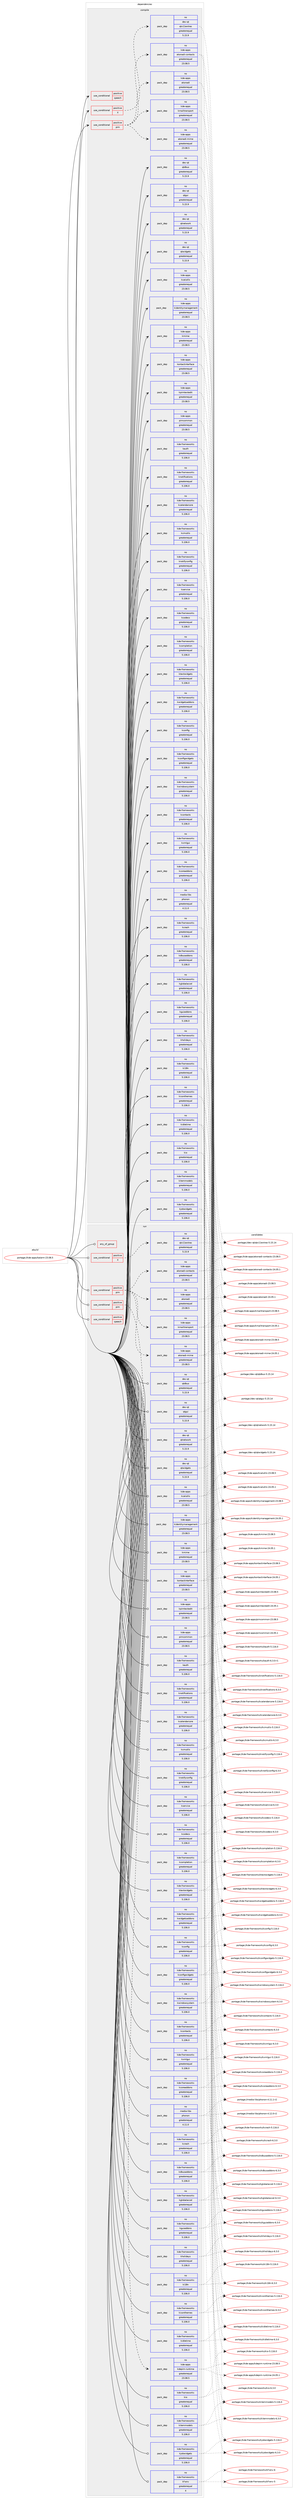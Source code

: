 digraph prolog {

# *************
# Graph options
# *************

newrank=true;
concentrate=true;
compound=true;
graph [rankdir=LR,fontname=Helvetica,fontsize=10,ranksep=1.5];#, ranksep=2.5, nodesep=0.2];
edge  [arrowhead=vee];
node  [fontname=Helvetica,fontsize=10];

# **********
# The ebuild
# **********

subgraph cluster_leftcol {
color=gray;
rank=same;
label=<<i>ebuild</i>>;
id [label="portage://kde-apps/kalarm-23.08.5", color=red, width=4, href="../kde-apps/kalarm-23.08.5.svg"];
}

# ****************
# The dependencies
# ****************

subgraph cluster_midcol {
color=gray;
label=<<i>dependencies</i>>;
subgraph cluster_compile {
fillcolor="#eeeeee";
style=filled;
label=<<i>compile</i>>;
subgraph cond65474 {
dependency125181 [label=<<TABLE BORDER="0" CELLBORDER="1" CELLSPACING="0" CELLPADDING="4"><TR><TD ROWSPAN="3" CELLPADDING="10">use_conditional</TD></TR><TR><TD>positive</TD></TR><TR><TD>X</TD></TR></TABLE>>, shape=none, color=red];
subgraph pack58023 {
dependency125182 [label=<<TABLE BORDER="0" CELLBORDER="1" CELLSPACING="0" CELLPADDING="4" WIDTH="220"><TR><TD ROWSPAN="6" CELLPADDING="30">pack_dep</TD></TR><TR><TD WIDTH="110">no</TD></TR><TR><TD>dev-qt</TD></TR><TR><TD>qtx11extras</TD></TR><TR><TD>greaterequal</TD></TR><TR><TD>5.15.9</TD></TR></TABLE>>, shape=none, color=blue];
}
dependency125181:e -> dependency125182:w [weight=20,style="dashed",arrowhead="vee"];
# *** BEGIN UNKNOWN DEPENDENCY TYPE (TODO) ***
# dependency125181 -> package_dependency(portage://kde-apps/kalarm-23.08.5,install,no,x11-libs,libX11,none,[,,],[],[])
# *** END UNKNOWN DEPENDENCY TYPE (TODO) ***

}
id:e -> dependency125181:w [weight=20,style="solid",arrowhead="vee"];
subgraph cond65475 {
dependency125183 [label=<<TABLE BORDER="0" CELLBORDER="1" CELLSPACING="0" CELLPADDING="4"><TR><TD ROWSPAN="3" CELLPADDING="10">use_conditional</TD></TR><TR><TD>positive</TD></TR><TR><TD>pim</TD></TR></TABLE>>, shape=none, color=red];
subgraph pack58024 {
dependency125184 [label=<<TABLE BORDER="0" CELLBORDER="1" CELLSPACING="0" CELLPADDING="4" WIDTH="220"><TR><TD ROWSPAN="6" CELLPADDING="30">pack_dep</TD></TR><TR><TD WIDTH="110">no</TD></TR><TR><TD>kde-apps</TD></TR><TR><TD>akonadi</TD></TR><TR><TD>greaterequal</TD></TR><TR><TD>23.08.5</TD></TR></TABLE>>, shape=none, color=blue];
}
dependency125183:e -> dependency125184:w [weight=20,style="dashed",arrowhead="vee"];
subgraph pack58025 {
dependency125185 [label=<<TABLE BORDER="0" CELLBORDER="1" CELLSPACING="0" CELLPADDING="4" WIDTH="220"><TR><TD ROWSPAN="6" CELLPADDING="30">pack_dep</TD></TR><TR><TD WIDTH="110">no</TD></TR><TR><TD>kde-apps</TD></TR><TR><TD>akonadi-contacts</TD></TR><TR><TD>greaterequal</TD></TR><TR><TD>23.08.5</TD></TR></TABLE>>, shape=none, color=blue];
}
dependency125183:e -> dependency125185:w [weight=20,style="dashed",arrowhead="vee"];
subgraph pack58026 {
dependency125186 [label=<<TABLE BORDER="0" CELLBORDER="1" CELLSPACING="0" CELLPADDING="4" WIDTH="220"><TR><TD ROWSPAN="6" CELLPADDING="30">pack_dep</TD></TR><TR><TD WIDTH="110">no</TD></TR><TR><TD>kde-apps</TD></TR><TR><TD>akonadi-mime</TD></TR><TR><TD>greaterequal</TD></TR><TR><TD>23.08.5</TD></TR></TABLE>>, shape=none, color=blue];
}
dependency125183:e -> dependency125186:w [weight=20,style="dashed",arrowhead="vee"];
subgraph pack58027 {
dependency125187 [label=<<TABLE BORDER="0" CELLBORDER="1" CELLSPACING="0" CELLPADDING="4" WIDTH="220"><TR><TD ROWSPAN="6" CELLPADDING="30">pack_dep</TD></TR><TR><TD WIDTH="110">no</TD></TR><TR><TD>kde-apps</TD></TR><TR><TD>kmailtransport</TD></TR><TR><TD>greaterequal</TD></TR><TR><TD>23.08.5</TD></TR></TABLE>>, shape=none, color=blue];
}
dependency125183:e -> dependency125187:w [weight=20,style="dashed",arrowhead="vee"];
}
id:e -> dependency125183:w [weight=20,style="solid",arrowhead="vee"];
subgraph cond65476 {
dependency125188 [label=<<TABLE BORDER="0" CELLBORDER="1" CELLSPACING="0" CELLPADDING="4"><TR><TD ROWSPAN="3" CELLPADDING="10">use_conditional</TD></TR><TR><TD>positive</TD></TR><TR><TD>speech</TD></TR></TABLE>>, shape=none, color=red];
# *** BEGIN UNKNOWN DEPENDENCY TYPE (TODO) ***
# dependency125188 -> package_dependency(portage://kde-apps/kalarm-23.08.5,install,no,dev-libs,ktextaddons,none,[,,],[slot(5)],[use(enable(speech),none)])
# *** END UNKNOWN DEPENDENCY TYPE (TODO) ***

}
id:e -> dependency125188:w [weight=20,style="solid",arrowhead="vee"];
# *** BEGIN UNKNOWN DEPENDENCY TYPE (TODO) ***
# id -> package_dependency(portage://kde-apps/kalarm-23.08.5,install,no,dev-qt,qtcore,none,[,,],[slot(5)],[])
# *** END UNKNOWN DEPENDENCY TYPE (TODO) ***

subgraph pack58028 {
dependency125189 [label=<<TABLE BORDER="0" CELLBORDER="1" CELLSPACING="0" CELLPADDING="4" WIDTH="220"><TR><TD ROWSPAN="6" CELLPADDING="30">pack_dep</TD></TR><TR><TD WIDTH="110">no</TD></TR><TR><TD>dev-qt</TD></TR><TR><TD>qtdbus</TD></TR><TR><TD>greaterequal</TD></TR><TR><TD>5.15.9</TD></TR></TABLE>>, shape=none, color=blue];
}
id:e -> dependency125189:w [weight=20,style="solid",arrowhead="vee"];
subgraph pack58029 {
dependency125190 [label=<<TABLE BORDER="0" CELLBORDER="1" CELLSPACING="0" CELLPADDING="4" WIDTH="220"><TR><TD ROWSPAN="6" CELLPADDING="30">pack_dep</TD></TR><TR><TD WIDTH="110">no</TD></TR><TR><TD>dev-qt</TD></TR><TR><TD>qtgui</TD></TR><TR><TD>greaterequal</TD></TR><TR><TD>5.15.9</TD></TR></TABLE>>, shape=none, color=blue];
}
id:e -> dependency125190:w [weight=20,style="solid",arrowhead="vee"];
subgraph pack58030 {
dependency125191 [label=<<TABLE BORDER="0" CELLBORDER="1" CELLSPACING="0" CELLPADDING="4" WIDTH="220"><TR><TD ROWSPAN="6" CELLPADDING="30">pack_dep</TD></TR><TR><TD WIDTH="110">no</TD></TR><TR><TD>dev-qt</TD></TR><TR><TD>qtnetwork</TD></TR><TR><TD>greaterequal</TD></TR><TR><TD>5.15.9</TD></TR></TABLE>>, shape=none, color=blue];
}
id:e -> dependency125191:w [weight=20,style="solid",arrowhead="vee"];
subgraph pack58031 {
dependency125192 [label=<<TABLE BORDER="0" CELLBORDER="1" CELLSPACING="0" CELLPADDING="4" WIDTH="220"><TR><TD ROWSPAN="6" CELLPADDING="30">pack_dep</TD></TR><TR><TD WIDTH="110">no</TD></TR><TR><TD>dev-qt</TD></TR><TR><TD>qtwidgets</TD></TR><TR><TD>greaterequal</TD></TR><TR><TD>5.15.9</TD></TR></TABLE>>, shape=none, color=blue];
}
id:e -> dependency125192:w [weight=20,style="solid",arrowhead="vee"];
subgraph pack58032 {
dependency125193 [label=<<TABLE BORDER="0" CELLBORDER="1" CELLSPACING="0" CELLPADDING="4" WIDTH="220"><TR><TD ROWSPAN="6" CELLPADDING="30">pack_dep</TD></TR><TR><TD WIDTH="110">no</TD></TR><TR><TD>kde-apps</TD></TR><TR><TD>kcalutils</TD></TR><TR><TD>greaterequal</TD></TR><TR><TD>23.08.5</TD></TR></TABLE>>, shape=none, color=blue];
}
id:e -> dependency125193:w [weight=20,style="solid",arrowhead="vee"];
subgraph pack58033 {
dependency125194 [label=<<TABLE BORDER="0" CELLBORDER="1" CELLSPACING="0" CELLPADDING="4" WIDTH="220"><TR><TD ROWSPAN="6" CELLPADDING="30">pack_dep</TD></TR><TR><TD WIDTH="110">no</TD></TR><TR><TD>kde-apps</TD></TR><TR><TD>kidentitymanagement</TD></TR><TR><TD>greaterequal</TD></TR><TR><TD>23.08.5</TD></TR></TABLE>>, shape=none, color=blue];
}
id:e -> dependency125194:w [weight=20,style="solid",arrowhead="vee"];
subgraph pack58034 {
dependency125195 [label=<<TABLE BORDER="0" CELLBORDER="1" CELLSPACING="0" CELLPADDING="4" WIDTH="220"><TR><TD ROWSPAN="6" CELLPADDING="30">pack_dep</TD></TR><TR><TD WIDTH="110">no</TD></TR><TR><TD>kde-apps</TD></TR><TR><TD>kmime</TD></TR><TR><TD>greaterequal</TD></TR><TR><TD>23.08.5</TD></TR></TABLE>>, shape=none, color=blue];
}
id:e -> dependency125195:w [weight=20,style="solid",arrowhead="vee"];
subgraph pack58035 {
dependency125196 [label=<<TABLE BORDER="0" CELLBORDER="1" CELLSPACING="0" CELLPADDING="4" WIDTH="220"><TR><TD ROWSPAN="6" CELLPADDING="30">pack_dep</TD></TR><TR><TD WIDTH="110">no</TD></TR><TR><TD>kde-apps</TD></TR><TR><TD>kontactinterface</TD></TR><TR><TD>greaterequal</TD></TR><TR><TD>23.08.5</TD></TR></TABLE>>, shape=none, color=blue];
}
id:e -> dependency125196:w [weight=20,style="solid",arrowhead="vee"];
subgraph pack58036 {
dependency125197 [label=<<TABLE BORDER="0" CELLBORDER="1" CELLSPACING="0" CELLPADDING="4" WIDTH="220"><TR><TD ROWSPAN="6" CELLPADDING="30">pack_dep</TD></TR><TR><TD WIDTH="110">no</TD></TR><TR><TD>kde-apps</TD></TR><TR><TD>kpimtextedit</TD></TR><TR><TD>greaterequal</TD></TR><TR><TD>23.08.5</TD></TR></TABLE>>, shape=none, color=blue];
}
id:e -> dependency125197:w [weight=20,style="solid",arrowhead="vee"];
subgraph pack58037 {
dependency125198 [label=<<TABLE BORDER="0" CELLBORDER="1" CELLSPACING="0" CELLPADDING="4" WIDTH="220"><TR><TD ROWSPAN="6" CELLPADDING="30">pack_dep</TD></TR><TR><TD WIDTH="110">no</TD></TR><TR><TD>kde-apps</TD></TR><TR><TD>pimcommon</TD></TR><TR><TD>greaterequal</TD></TR><TR><TD>23.08.5</TD></TR></TABLE>>, shape=none, color=blue];
}
id:e -> dependency125198:w [weight=20,style="solid",arrowhead="vee"];
subgraph pack58038 {
dependency125199 [label=<<TABLE BORDER="0" CELLBORDER="1" CELLSPACING="0" CELLPADDING="4" WIDTH="220"><TR><TD ROWSPAN="6" CELLPADDING="30">pack_dep</TD></TR><TR><TD WIDTH="110">no</TD></TR><TR><TD>kde-frameworks</TD></TR><TR><TD>kauth</TD></TR><TR><TD>greaterequal</TD></TR><TR><TD>5.106.0</TD></TR></TABLE>>, shape=none, color=blue];
}
id:e -> dependency125199:w [weight=20,style="solid",arrowhead="vee"];
subgraph pack58039 {
dependency125200 [label=<<TABLE BORDER="0" CELLBORDER="1" CELLSPACING="0" CELLPADDING="4" WIDTH="220"><TR><TD ROWSPAN="6" CELLPADDING="30">pack_dep</TD></TR><TR><TD WIDTH="110">no</TD></TR><TR><TD>kde-frameworks</TD></TR><TR><TD>kcalendarcore</TD></TR><TR><TD>greaterequal</TD></TR><TR><TD>5.106.0</TD></TR></TABLE>>, shape=none, color=blue];
}
id:e -> dependency125200:w [weight=20,style="solid",arrowhead="vee"];
subgraph pack58040 {
dependency125201 [label=<<TABLE BORDER="0" CELLBORDER="1" CELLSPACING="0" CELLPADDING="4" WIDTH="220"><TR><TD ROWSPAN="6" CELLPADDING="30">pack_dep</TD></TR><TR><TD WIDTH="110">no</TD></TR><TR><TD>kde-frameworks</TD></TR><TR><TD>kcmutils</TD></TR><TR><TD>greaterequal</TD></TR><TR><TD>5.106.0</TD></TR></TABLE>>, shape=none, color=blue];
}
id:e -> dependency125201:w [weight=20,style="solid",arrowhead="vee"];
subgraph pack58041 {
dependency125202 [label=<<TABLE BORDER="0" CELLBORDER="1" CELLSPACING="0" CELLPADDING="4" WIDTH="220"><TR><TD ROWSPAN="6" CELLPADDING="30">pack_dep</TD></TR><TR><TD WIDTH="110">no</TD></TR><TR><TD>kde-frameworks</TD></TR><TR><TD>kcodecs</TD></TR><TR><TD>greaterequal</TD></TR><TR><TD>5.106.0</TD></TR></TABLE>>, shape=none, color=blue];
}
id:e -> dependency125202:w [weight=20,style="solid",arrowhead="vee"];
subgraph pack58042 {
dependency125203 [label=<<TABLE BORDER="0" CELLBORDER="1" CELLSPACING="0" CELLPADDING="4" WIDTH="220"><TR><TD ROWSPAN="6" CELLPADDING="30">pack_dep</TD></TR><TR><TD WIDTH="110">no</TD></TR><TR><TD>kde-frameworks</TD></TR><TR><TD>kcompletion</TD></TR><TR><TD>greaterequal</TD></TR><TR><TD>5.106.0</TD></TR></TABLE>>, shape=none, color=blue];
}
id:e -> dependency125203:w [weight=20,style="solid",arrowhead="vee"];
subgraph pack58043 {
dependency125204 [label=<<TABLE BORDER="0" CELLBORDER="1" CELLSPACING="0" CELLPADDING="4" WIDTH="220"><TR><TD ROWSPAN="6" CELLPADDING="30">pack_dep</TD></TR><TR><TD WIDTH="110">no</TD></TR><TR><TD>kde-frameworks</TD></TR><TR><TD>kconfig</TD></TR><TR><TD>greaterequal</TD></TR><TR><TD>5.106.0</TD></TR></TABLE>>, shape=none, color=blue];
}
id:e -> dependency125204:w [weight=20,style="solid",arrowhead="vee"];
subgraph pack58044 {
dependency125205 [label=<<TABLE BORDER="0" CELLBORDER="1" CELLSPACING="0" CELLPADDING="4" WIDTH="220"><TR><TD ROWSPAN="6" CELLPADDING="30">pack_dep</TD></TR><TR><TD WIDTH="110">no</TD></TR><TR><TD>kde-frameworks</TD></TR><TR><TD>kconfigwidgets</TD></TR><TR><TD>greaterequal</TD></TR><TR><TD>5.106.0</TD></TR></TABLE>>, shape=none, color=blue];
}
id:e -> dependency125205:w [weight=20,style="solid",arrowhead="vee"];
subgraph pack58045 {
dependency125206 [label=<<TABLE BORDER="0" CELLBORDER="1" CELLSPACING="0" CELLPADDING="4" WIDTH="220"><TR><TD ROWSPAN="6" CELLPADDING="30">pack_dep</TD></TR><TR><TD WIDTH="110">no</TD></TR><TR><TD>kde-frameworks</TD></TR><TR><TD>kcontacts</TD></TR><TR><TD>greaterequal</TD></TR><TR><TD>5.106.0</TD></TR></TABLE>>, shape=none, color=blue];
}
id:e -> dependency125206:w [weight=20,style="solid",arrowhead="vee"];
subgraph pack58046 {
dependency125207 [label=<<TABLE BORDER="0" CELLBORDER="1" CELLSPACING="0" CELLPADDING="4" WIDTH="220"><TR><TD ROWSPAN="6" CELLPADDING="30">pack_dep</TD></TR><TR><TD WIDTH="110">no</TD></TR><TR><TD>kde-frameworks</TD></TR><TR><TD>kcoreaddons</TD></TR><TR><TD>greaterequal</TD></TR><TR><TD>5.106.0</TD></TR></TABLE>>, shape=none, color=blue];
}
id:e -> dependency125207:w [weight=20,style="solid",arrowhead="vee"];
subgraph pack58047 {
dependency125208 [label=<<TABLE BORDER="0" CELLBORDER="1" CELLSPACING="0" CELLPADDING="4" WIDTH="220"><TR><TD ROWSPAN="6" CELLPADDING="30">pack_dep</TD></TR><TR><TD WIDTH="110">no</TD></TR><TR><TD>kde-frameworks</TD></TR><TR><TD>kcrash</TD></TR><TR><TD>greaterequal</TD></TR><TR><TD>5.106.0</TD></TR></TABLE>>, shape=none, color=blue];
}
id:e -> dependency125208:w [weight=20,style="solid",arrowhead="vee"];
subgraph pack58048 {
dependency125209 [label=<<TABLE BORDER="0" CELLBORDER="1" CELLSPACING="0" CELLPADDING="4" WIDTH="220"><TR><TD ROWSPAN="6" CELLPADDING="30">pack_dep</TD></TR><TR><TD WIDTH="110">no</TD></TR><TR><TD>kde-frameworks</TD></TR><TR><TD>kdbusaddons</TD></TR><TR><TD>greaterequal</TD></TR><TR><TD>5.106.0</TD></TR></TABLE>>, shape=none, color=blue];
}
id:e -> dependency125209:w [weight=20,style="solid",arrowhead="vee"];
subgraph pack58049 {
dependency125210 [label=<<TABLE BORDER="0" CELLBORDER="1" CELLSPACING="0" CELLPADDING="4" WIDTH="220"><TR><TD ROWSPAN="6" CELLPADDING="30">pack_dep</TD></TR><TR><TD WIDTH="110">no</TD></TR><TR><TD>kde-frameworks</TD></TR><TR><TD>kglobalaccel</TD></TR><TR><TD>greaterequal</TD></TR><TR><TD>5.106.0</TD></TR></TABLE>>, shape=none, color=blue];
}
id:e -> dependency125210:w [weight=20,style="solid",arrowhead="vee"];
subgraph pack58050 {
dependency125211 [label=<<TABLE BORDER="0" CELLBORDER="1" CELLSPACING="0" CELLPADDING="4" WIDTH="220"><TR><TD ROWSPAN="6" CELLPADDING="30">pack_dep</TD></TR><TR><TD WIDTH="110">no</TD></TR><TR><TD>kde-frameworks</TD></TR><TR><TD>kguiaddons</TD></TR><TR><TD>greaterequal</TD></TR><TR><TD>5.106.0</TD></TR></TABLE>>, shape=none, color=blue];
}
id:e -> dependency125211:w [weight=20,style="solid",arrowhead="vee"];
subgraph pack58051 {
dependency125212 [label=<<TABLE BORDER="0" CELLBORDER="1" CELLSPACING="0" CELLPADDING="4" WIDTH="220"><TR><TD ROWSPAN="6" CELLPADDING="30">pack_dep</TD></TR><TR><TD WIDTH="110">no</TD></TR><TR><TD>kde-frameworks</TD></TR><TR><TD>kholidays</TD></TR><TR><TD>greaterequal</TD></TR><TR><TD>5.106.0</TD></TR></TABLE>>, shape=none, color=blue];
}
id:e -> dependency125212:w [weight=20,style="solid",arrowhead="vee"];
subgraph pack58052 {
dependency125213 [label=<<TABLE BORDER="0" CELLBORDER="1" CELLSPACING="0" CELLPADDING="4" WIDTH="220"><TR><TD ROWSPAN="6" CELLPADDING="30">pack_dep</TD></TR><TR><TD WIDTH="110">no</TD></TR><TR><TD>kde-frameworks</TD></TR><TR><TD>ki18n</TD></TR><TR><TD>greaterequal</TD></TR><TR><TD>5.106.0</TD></TR></TABLE>>, shape=none, color=blue];
}
id:e -> dependency125213:w [weight=20,style="solid",arrowhead="vee"];
subgraph pack58053 {
dependency125214 [label=<<TABLE BORDER="0" CELLBORDER="1" CELLSPACING="0" CELLPADDING="4" WIDTH="220"><TR><TD ROWSPAN="6" CELLPADDING="30">pack_dep</TD></TR><TR><TD WIDTH="110">no</TD></TR><TR><TD>kde-frameworks</TD></TR><TR><TD>kiconthemes</TD></TR><TR><TD>greaterequal</TD></TR><TR><TD>5.106.0</TD></TR></TABLE>>, shape=none, color=blue];
}
id:e -> dependency125214:w [weight=20,style="solid",arrowhead="vee"];
subgraph pack58054 {
dependency125215 [label=<<TABLE BORDER="0" CELLBORDER="1" CELLSPACING="0" CELLPADDING="4" WIDTH="220"><TR><TD ROWSPAN="6" CELLPADDING="30">pack_dep</TD></TR><TR><TD WIDTH="110">no</TD></TR><TR><TD>kde-frameworks</TD></TR><TR><TD>kidletime</TD></TR><TR><TD>greaterequal</TD></TR><TR><TD>5.106.0</TD></TR></TABLE>>, shape=none, color=blue];
}
id:e -> dependency125215:w [weight=20,style="solid",arrowhead="vee"];
subgraph pack58055 {
dependency125216 [label=<<TABLE BORDER="0" CELLBORDER="1" CELLSPACING="0" CELLPADDING="4" WIDTH="220"><TR><TD ROWSPAN="6" CELLPADDING="30">pack_dep</TD></TR><TR><TD WIDTH="110">no</TD></TR><TR><TD>kde-frameworks</TD></TR><TR><TD>kio</TD></TR><TR><TD>greaterequal</TD></TR><TR><TD>5.106.0</TD></TR></TABLE>>, shape=none, color=blue];
}
id:e -> dependency125216:w [weight=20,style="solid",arrowhead="vee"];
subgraph pack58056 {
dependency125217 [label=<<TABLE BORDER="0" CELLBORDER="1" CELLSPACING="0" CELLPADDING="4" WIDTH="220"><TR><TD ROWSPAN="6" CELLPADDING="30">pack_dep</TD></TR><TR><TD WIDTH="110">no</TD></TR><TR><TD>kde-frameworks</TD></TR><TR><TD>kitemmodels</TD></TR><TR><TD>greaterequal</TD></TR><TR><TD>5.106.0</TD></TR></TABLE>>, shape=none, color=blue];
}
id:e -> dependency125217:w [weight=20,style="solid",arrowhead="vee"];
subgraph pack58057 {
dependency125218 [label=<<TABLE BORDER="0" CELLBORDER="1" CELLSPACING="0" CELLPADDING="4" WIDTH="220"><TR><TD ROWSPAN="6" CELLPADDING="30">pack_dep</TD></TR><TR><TD WIDTH="110">no</TD></TR><TR><TD>kde-frameworks</TD></TR><TR><TD>kjobwidgets</TD></TR><TR><TD>greaterequal</TD></TR><TR><TD>5.106.0</TD></TR></TABLE>>, shape=none, color=blue];
}
id:e -> dependency125218:w [weight=20,style="solid",arrowhead="vee"];
subgraph pack58058 {
dependency125219 [label=<<TABLE BORDER="0" CELLBORDER="1" CELLSPACING="0" CELLPADDING="4" WIDTH="220"><TR><TD ROWSPAN="6" CELLPADDING="30">pack_dep</TD></TR><TR><TD WIDTH="110">no</TD></TR><TR><TD>kde-frameworks</TD></TR><TR><TD>knotifications</TD></TR><TR><TD>greaterequal</TD></TR><TR><TD>5.106.0</TD></TR></TABLE>>, shape=none, color=blue];
}
id:e -> dependency125219:w [weight=20,style="solid",arrowhead="vee"];
subgraph pack58059 {
dependency125220 [label=<<TABLE BORDER="0" CELLBORDER="1" CELLSPACING="0" CELLPADDING="4" WIDTH="220"><TR><TD ROWSPAN="6" CELLPADDING="30">pack_dep</TD></TR><TR><TD WIDTH="110">no</TD></TR><TR><TD>kde-frameworks</TD></TR><TR><TD>knotifyconfig</TD></TR><TR><TD>greaterequal</TD></TR><TR><TD>5.106.0</TD></TR></TABLE>>, shape=none, color=blue];
}
id:e -> dependency125220:w [weight=20,style="solid",arrowhead="vee"];
subgraph pack58060 {
dependency125221 [label=<<TABLE BORDER="0" CELLBORDER="1" CELLSPACING="0" CELLPADDING="4" WIDTH="220"><TR><TD ROWSPAN="6" CELLPADDING="30">pack_dep</TD></TR><TR><TD WIDTH="110">no</TD></TR><TR><TD>kde-frameworks</TD></TR><TR><TD>kservice</TD></TR><TR><TD>greaterequal</TD></TR><TR><TD>5.106.0</TD></TR></TABLE>>, shape=none, color=blue];
}
id:e -> dependency125221:w [weight=20,style="solid",arrowhead="vee"];
subgraph pack58061 {
dependency125222 [label=<<TABLE BORDER="0" CELLBORDER="1" CELLSPACING="0" CELLPADDING="4" WIDTH="220"><TR><TD ROWSPAN="6" CELLPADDING="30">pack_dep</TD></TR><TR><TD WIDTH="110">no</TD></TR><TR><TD>kde-frameworks</TD></TR><TR><TD>ktextwidgets</TD></TR><TR><TD>greaterequal</TD></TR><TR><TD>5.106.0</TD></TR></TABLE>>, shape=none, color=blue];
}
id:e -> dependency125222:w [weight=20,style="solid",arrowhead="vee"];
subgraph pack58062 {
dependency125223 [label=<<TABLE BORDER="0" CELLBORDER="1" CELLSPACING="0" CELLPADDING="4" WIDTH="220"><TR><TD ROWSPAN="6" CELLPADDING="30">pack_dep</TD></TR><TR><TD WIDTH="110">no</TD></TR><TR><TD>kde-frameworks</TD></TR><TR><TD>kwidgetsaddons</TD></TR><TR><TD>greaterequal</TD></TR><TR><TD>5.106.0</TD></TR></TABLE>>, shape=none, color=blue];
}
id:e -> dependency125223:w [weight=20,style="solid",arrowhead="vee"];
subgraph pack58063 {
dependency125224 [label=<<TABLE BORDER="0" CELLBORDER="1" CELLSPACING="0" CELLPADDING="4" WIDTH="220"><TR><TD ROWSPAN="6" CELLPADDING="30">pack_dep</TD></TR><TR><TD WIDTH="110">no</TD></TR><TR><TD>kde-frameworks</TD></TR><TR><TD>kwindowsystem</TD></TR><TR><TD>greaterequal</TD></TR><TR><TD>5.106.0</TD></TR></TABLE>>, shape=none, color=blue];
}
id:e -> dependency125224:w [weight=20,style="solid",arrowhead="vee"];
subgraph pack58064 {
dependency125225 [label=<<TABLE BORDER="0" CELLBORDER="1" CELLSPACING="0" CELLPADDING="4" WIDTH="220"><TR><TD ROWSPAN="6" CELLPADDING="30">pack_dep</TD></TR><TR><TD WIDTH="110">no</TD></TR><TR><TD>kde-frameworks</TD></TR><TR><TD>kxmlgui</TD></TR><TR><TD>greaterequal</TD></TR><TR><TD>5.106.0</TD></TR></TABLE>>, shape=none, color=blue];
}
id:e -> dependency125225:w [weight=20,style="solid",arrowhead="vee"];
subgraph pack58065 {
dependency125226 [label=<<TABLE BORDER="0" CELLBORDER="1" CELLSPACING="0" CELLPADDING="4" WIDTH="220"><TR><TD ROWSPAN="6" CELLPADDING="30">pack_dep</TD></TR><TR><TD WIDTH="110">no</TD></TR><TR><TD>media-libs</TD></TR><TR><TD>phonon</TD></TR><TR><TD>greaterequal</TD></TR><TR><TD>4.11.0</TD></TR></TABLE>>, shape=none, color=blue];
}
id:e -> dependency125226:w [weight=20,style="solid",arrowhead="vee"];
}
subgraph cluster_compileandrun {
fillcolor="#eeeeee";
style=filled;
label=<<i>compile and run</i>>;
}
subgraph cluster_run {
fillcolor="#eeeeee";
style=filled;
label=<<i>run</i>>;
subgraph any1532 {
dependency125227 [label=<<TABLE BORDER="0" CELLBORDER="1" CELLSPACING="0" CELLPADDING="4"><TR><TD CELLPADDING="10">any_of_group</TD></TR></TABLE>>, shape=none, color=red];# *** BEGIN UNKNOWN DEPENDENCY TYPE (TODO) ***
# dependency125227 -> package_dependency(portage://kde-apps/kalarm-23.08.5,run,no,kde-frameworks,breeze-icons,none,[,,],any_different_slot,[])
# *** END UNKNOWN DEPENDENCY TYPE (TODO) ***

# *** BEGIN UNKNOWN DEPENDENCY TYPE (TODO) ***
# dependency125227 -> package_dependency(portage://kde-apps/kalarm-23.08.5,run,no,kde-frameworks,oxygen-icons,none,[,,],any_different_slot,[])
# *** END UNKNOWN DEPENDENCY TYPE (TODO) ***

}
id:e -> dependency125227:w [weight=20,style="solid",arrowhead="odot"];
subgraph cond65477 {
dependency125228 [label=<<TABLE BORDER="0" CELLBORDER="1" CELLSPACING="0" CELLPADDING="4"><TR><TD ROWSPAN="3" CELLPADDING="10">use_conditional</TD></TR><TR><TD>positive</TD></TR><TR><TD>X</TD></TR></TABLE>>, shape=none, color=red];
subgraph pack58066 {
dependency125229 [label=<<TABLE BORDER="0" CELLBORDER="1" CELLSPACING="0" CELLPADDING="4" WIDTH="220"><TR><TD ROWSPAN="6" CELLPADDING="30">pack_dep</TD></TR><TR><TD WIDTH="110">no</TD></TR><TR><TD>dev-qt</TD></TR><TR><TD>qtx11extras</TD></TR><TR><TD>greaterequal</TD></TR><TR><TD>5.15.9</TD></TR></TABLE>>, shape=none, color=blue];
}
dependency125228:e -> dependency125229:w [weight=20,style="dashed",arrowhead="vee"];
# *** BEGIN UNKNOWN DEPENDENCY TYPE (TODO) ***
# dependency125228 -> package_dependency(portage://kde-apps/kalarm-23.08.5,run,no,x11-libs,libX11,none,[,,],[],[])
# *** END UNKNOWN DEPENDENCY TYPE (TODO) ***

}
id:e -> dependency125228:w [weight=20,style="solid",arrowhead="odot"];
subgraph cond65478 {
dependency125230 [label=<<TABLE BORDER="0" CELLBORDER="1" CELLSPACING="0" CELLPADDING="4"><TR><TD ROWSPAN="3" CELLPADDING="10">use_conditional</TD></TR><TR><TD>positive</TD></TR><TR><TD>pim</TD></TR></TABLE>>, shape=none, color=red];
subgraph pack58067 {
dependency125231 [label=<<TABLE BORDER="0" CELLBORDER="1" CELLSPACING="0" CELLPADDING="4" WIDTH="220"><TR><TD ROWSPAN="6" CELLPADDING="30">pack_dep</TD></TR><TR><TD WIDTH="110">no</TD></TR><TR><TD>kde-apps</TD></TR><TR><TD>akonadi</TD></TR><TR><TD>greaterequal</TD></TR><TR><TD>23.08.5</TD></TR></TABLE>>, shape=none, color=blue];
}
dependency125230:e -> dependency125231:w [weight=20,style="dashed",arrowhead="vee"];
subgraph pack58068 {
dependency125232 [label=<<TABLE BORDER="0" CELLBORDER="1" CELLSPACING="0" CELLPADDING="4" WIDTH="220"><TR><TD ROWSPAN="6" CELLPADDING="30">pack_dep</TD></TR><TR><TD WIDTH="110">no</TD></TR><TR><TD>kde-apps</TD></TR><TR><TD>akonadi-contacts</TD></TR><TR><TD>greaterequal</TD></TR><TR><TD>23.08.5</TD></TR></TABLE>>, shape=none, color=blue];
}
dependency125230:e -> dependency125232:w [weight=20,style="dashed",arrowhead="vee"];
subgraph pack58069 {
dependency125233 [label=<<TABLE BORDER="0" CELLBORDER="1" CELLSPACING="0" CELLPADDING="4" WIDTH="220"><TR><TD ROWSPAN="6" CELLPADDING="30">pack_dep</TD></TR><TR><TD WIDTH="110">no</TD></TR><TR><TD>kde-apps</TD></TR><TR><TD>akonadi-mime</TD></TR><TR><TD>greaterequal</TD></TR><TR><TD>23.08.5</TD></TR></TABLE>>, shape=none, color=blue];
}
dependency125230:e -> dependency125233:w [weight=20,style="dashed",arrowhead="vee"];
subgraph pack58070 {
dependency125234 [label=<<TABLE BORDER="0" CELLBORDER="1" CELLSPACING="0" CELLPADDING="4" WIDTH="220"><TR><TD ROWSPAN="6" CELLPADDING="30">pack_dep</TD></TR><TR><TD WIDTH="110">no</TD></TR><TR><TD>kde-apps</TD></TR><TR><TD>kmailtransport</TD></TR><TR><TD>greaterequal</TD></TR><TR><TD>23.08.5</TD></TR></TABLE>>, shape=none, color=blue];
}
dependency125230:e -> dependency125234:w [weight=20,style="dashed",arrowhead="vee"];
}
id:e -> dependency125230:w [weight=20,style="solid",arrowhead="odot"];
subgraph cond65479 {
dependency125235 [label=<<TABLE BORDER="0" CELLBORDER="1" CELLSPACING="0" CELLPADDING="4"><TR><TD ROWSPAN="3" CELLPADDING="10">use_conditional</TD></TR><TR><TD>positive</TD></TR><TR><TD>pim</TD></TR></TABLE>>, shape=none, color=red];
subgraph pack58071 {
dependency125236 [label=<<TABLE BORDER="0" CELLBORDER="1" CELLSPACING="0" CELLPADDING="4" WIDTH="220"><TR><TD ROWSPAN="6" CELLPADDING="30">pack_dep</TD></TR><TR><TD WIDTH="110">no</TD></TR><TR><TD>kde-apps</TD></TR><TR><TD>kdepim-runtime</TD></TR><TR><TD>greaterequal</TD></TR><TR><TD>23.08.5</TD></TR></TABLE>>, shape=none, color=blue];
}
dependency125235:e -> dependency125236:w [weight=20,style="dashed",arrowhead="vee"];
}
id:e -> dependency125235:w [weight=20,style="solid",arrowhead="odot"];
subgraph cond65480 {
dependency125237 [label=<<TABLE BORDER="0" CELLBORDER="1" CELLSPACING="0" CELLPADDING="4"><TR><TD ROWSPAN="3" CELLPADDING="10">use_conditional</TD></TR><TR><TD>positive</TD></TR><TR><TD>speech</TD></TR></TABLE>>, shape=none, color=red];
# *** BEGIN UNKNOWN DEPENDENCY TYPE (TODO) ***
# dependency125237 -> package_dependency(portage://kde-apps/kalarm-23.08.5,run,no,dev-libs,ktextaddons,none,[,,],[slot(5)],[use(enable(speech),none)])
# *** END UNKNOWN DEPENDENCY TYPE (TODO) ***

}
id:e -> dependency125237:w [weight=20,style="solid",arrowhead="odot"];
# *** BEGIN UNKNOWN DEPENDENCY TYPE (TODO) ***
# id -> package_dependency(portage://kde-apps/kalarm-23.08.5,run,no,dev-qt,qtcore,none,[,,],[slot(5)],[])
# *** END UNKNOWN DEPENDENCY TYPE (TODO) ***

subgraph pack58072 {
dependency125238 [label=<<TABLE BORDER="0" CELLBORDER="1" CELLSPACING="0" CELLPADDING="4" WIDTH="220"><TR><TD ROWSPAN="6" CELLPADDING="30">pack_dep</TD></TR><TR><TD WIDTH="110">no</TD></TR><TR><TD>dev-qt</TD></TR><TR><TD>qtdbus</TD></TR><TR><TD>greaterequal</TD></TR><TR><TD>5.15.9</TD></TR></TABLE>>, shape=none, color=blue];
}
id:e -> dependency125238:w [weight=20,style="solid",arrowhead="odot"];
subgraph pack58073 {
dependency125239 [label=<<TABLE BORDER="0" CELLBORDER="1" CELLSPACING="0" CELLPADDING="4" WIDTH="220"><TR><TD ROWSPAN="6" CELLPADDING="30">pack_dep</TD></TR><TR><TD WIDTH="110">no</TD></TR><TR><TD>dev-qt</TD></TR><TR><TD>qtgui</TD></TR><TR><TD>greaterequal</TD></TR><TR><TD>5.15.9</TD></TR></TABLE>>, shape=none, color=blue];
}
id:e -> dependency125239:w [weight=20,style="solid",arrowhead="odot"];
subgraph pack58074 {
dependency125240 [label=<<TABLE BORDER="0" CELLBORDER="1" CELLSPACING="0" CELLPADDING="4" WIDTH="220"><TR><TD ROWSPAN="6" CELLPADDING="30">pack_dep</TD></TR><TR><TD WIDTH="110">no</TD></TR><TR><TD>dev-qt</TD></TR><TR><TD>qtnetwork</TD></TR><TR><TD>greaterequal</TD></TR><TR><TD>5.15.9</TD></TR></TABLE>>, shape=none, color=blue];
}
id:e -> dependency125240:w [weight=20,style="solid",arrowhead="odot"];
subgraph pack58075 {
dependency125241 [label=<<TABLE BORDER="0" CELLBORDER="1" CELLSPACING="0" CELLPADDING="4" WIDTH="220"><TR><TD ROWSPAN="6" CELLPADDING="30">pack_dep</TD></TR><TR><TD WIDTH="110">no</TD></TR><TR><TD>dev-qt</TD></TR><TR><TD>qtwidgets</TD></TR><TR><TD>greaterequal</TD></TR><TR><TD>5.15.9</TD></TR></TABLE>>, shape=none, color=blue];
}
id:e -> dependency125241:w [weight=20,style="solid",arrowhead="odot"];
subgraph pack58076 {
dependency125242 [label=<<TABLE BORDER="0" CELLBORDER="1" CELLSPACING="0" CELLPADDING="4" WIDTH="220"><TR><TD ROWSPAN="6" CELLPADDING="30">pack_dep</TD></TR><TR><TD WIDTH="110">no</TD></TR><TR><TD>kde-apps</TD></TR><TR><TD>kcalutils</TD></TR><TR><TD>greaterequal</TD></TR><TR><TD>23.08.5</TD></TR></TABLE>>, shape=none, color=blue];
}
id:e -> dependency125242:w [weight=20,style="solid",arrowhead="odot"];
subgraph pack58077 {
dependency125243 [label=<<TABLE BORDER="0" CELLBORDER="1" CELLSPACING="0" CELLPADDING="4" WIDTH="220"><TR><TD ROWSPAN="6" CELLPADDING="30">pack_dep</TD></TR><TR><TD WIDTH="110">no</TD></TR><TR><TD>kde-apps</TD></TR><TR><TD>kidentitymanagement</TD></TR><TR><TD>greaterequal</TD></TR><TR><TD>23.08.5</TD></TR></TABLE>>, shape=none, color=blue];
}
id:e -> dependency125243:w [weight=20,style="solid",arrowhead="odot"];
subgraph pack58078 {
dependency125244 [label=<<TABLE BORDER="0" CELLBORDER="1" CELLSPACING="0" CELLPADDING="4" WIDTH="220"><TR><TD ROWSPAN="6" CELLPADDING="30">pack_dep</TD></TR><TR><TD WIDTH="110">no</TD></TR><TR><TD>kde-apps</TD></TR><TR><TD>kmime</TD></TR><TR><TD>greaterequal</TD></TR><TR><TD>23.08.5</TD></TR></TABLE>>, shape=none, color=blue];
}
id:e -> dependency125244:w [weight=20,style="solid",arrowhead="odot"];
subgraph pack58079 {
dependency125245 [label=<<TABLE BORDER="0" CELLBORDER="1" CELLSPACING="0" CELLPADDING="4" WIDTH="220"><TR><TD ROWSPAN="6" CELLPADDING="30">pack_dep</TD></TR><TR><TD WIDTH="110">no</TD></TR><TR><TD>kde-apps</TD></TR><TR><TD>kontactinterface</TD></TR><TR><TD>greaterequal</TD></TR><TR><TD>23.08.5</TD></TR></TABLE>>, shape=none, color=blue];
}
id:e -> dependency125245:w [weight=20,style="solid",arrowhead="odot"];
subgraph pack58080 {
dependency125246 [label=<<TABLE BORDER="0" CELLBORDER="1" CELLSPACING="0" CELLPADDING="4" WIDTH="220"><TR><TD ROWSPAN="6" CELLPADDING="30">pack_dep</TD></TR><TR><TD WIDTH="110">no</TD></TR><TR><TD>kde-apps</TD></TR><TR><TD>kpimtextedit</TD></TR><TR><TD>greaterequal</TD></TR><TR><TD>23.08.5</TD></TR></TABLE>>, shape=none, color=blue];
}
id:e -> dependency125246:w [weight=20,style="solid",arrowhead="odot"];
subgraph pack58081 {
dependency125247 [label=<<TABLE BORDER="0" CELLBORDER="1" CELLSPACING="0" CELLPADDING="4" WIDTH="220"><TR><TD ROWSPAN="6" CELLPADDING="30">pack_dep</TD></TR><TR><TD WIDTH="110">no</TD></TR><TR><TD>kde-apps</TD></TR><TR><TD>pimcommon</TD></TR><TR><TD>greaterequal</TD></TR><TR><TD>23.08.5</TD></TR></TABLE>>, shape=none, color=blue];
}
id:e -> dependency125247:w [weight=20,style="solid",arrowhead="odot"];
subgraph pack58082 {
dependency125248 [label=<<TABLE BORDER="0" CELLBORDER="1" CELLSPACING="0" CELLPADDING="4" WIDTH="220"><TR><TD ROWSPAN="6" CELLPADDING="30">pack_dep</TD></TR><TR><TD WIDTH="110">no</TD></TR><TR><TD>kde-frameworks</TD></TR><TR><TD>kauth</TD></TR><TR><TD>greaterequal</TD></TR><TR><TD>5.106.0</TD></TR></TABLE>>, shape=none, color=blue];
}
id:e -> dependency125248:w [weight=20,style="solid",arrowhead="odot"];
subgraph pack58083 {
dependency125249 [label=<<TABLE BORDER="0" CELLBORDER="1" CELLSPACING="0" CELLPADDING="4" WIDTH="220"><TR><TD ROWSPAN="6" CELLPADDING="30">pack_dep</TD></TR><TR><TD WIDTH="110">no</TD></TR><TR><TD>kde-frameworks</TD></TR><TR><TD>kcalendarcore</TD></TR><TR><TD>greaterequal</TD></TR><TR><TD>5.106.0</TD></TR></TABLE>>, shape=none, color=blue];
}
id:e -> dependency125249:w [weight=20,style="solid",arrowhead="odot"];
subgraph pack58084 {
dependency125250 [label=<<TABLE BORDER="0" CELLBORDER="1" CELLSPACING="0" CELLPADDING="4" WIDTH="220"><TR><TD ROWSPAN="6" CELLPADDING="30">pack_dep</TD></TR><TR><TD WIDTH="110">no</TD></TR><TR><TD>kde-frameworks</TD></TR><TR><TD>kcmutils</TD></TR><TR><TD>greaterequal</TD></TR><TR><TD>5.106.0</TD></TR></TABLE>>, shape=none, color=blue];
}
id:e -> dependency125250:w [weight=20,style="solid",arrowhead="odot"];
subgraph pack58085 {
dependency125251 [label=<<TABLE BORDER="0" CELLBORDER="1" CELLSPACING="0" CELLPADDING="4" WIDTH="220"><TR><TD ROWSPAN="6" CELLPADDING="30">pack_dep</TD></TR><TR><TD WIDTH="110">no</TD></TR><TR><TD>kde-frameworks</TD></TR><TR><TD>kcodecs</TD></TR><TR><TD>greaterequal</TD></TR><TR><TD>5.106.0</TD></TR></TABLE>>, shape=none, color=blue];
}
id:e -> dependency125251:w [weight=20,style="solid",arrowhead="odot"];
subgraph pack58086 {
dependency125252 [label=<<TABLE BORDER="0" CELLBORDER="1" CELLSPACING="0" CELLPADDING="4" WIDTH="220"><TR><TD ROWSPAN="6" CELLPADDING="30">pack_dep</TD></TR><TR><TD WIDTH="110">no</TD></TR><TR><TD>kde-frameworks</TD></TR><TR><TD>kcompletion</TD></TR><TR><TD>greaterequal</TD></TR><TR><TD>5.106.0</TD></TR></TABLE>>, shape=none, color=blue];
}
id:e -> dependency125252:w [weight=20,style="solid",arrowhead="odot"];
subgraph pack58087 {
dependency125253 [label=<<TABLE BORDER="0" CELLBORDER="1" CELLSPACING="0" CELLPADDING="4" WIDTH="220"><TR><TD ROWSPAN="6" CELLPADDING="30">pack_dep</TD></TR><TR><TD WIDTH="110">no</TD></TR><TR><TD>kde-frameworks</TD></TR><TR><TD>kconfig</TD></TR><TR><TD>greaterequal</TD></TR><TR><TD>5.106.0</TD></TR></TABLE>>, shape=none, color=blue];
}
id:e -> dependency125253:w [weight=20,style="solid",arrowhead="odot"];
subgraph pack58088 {
dependency125254 [label=<<TABLE BORDER="0" CELLBORDER="1" CELLSPACING="0" CELLPADDING="4" WIDTH="220"><TR><TD ROWSPAN="6" CELLPADDING="30">pack_dep</TD></TR><TR><TD WIDTH="110">no</TD></TR><TR><TD>kde-frameworks</TD></TR><TR><TD>kconfigwidgets</TD></TR><TR><TD>greaterequal</TD></TR><TR><TD>5.106.0</TD></TR></TABLE>>, shape=none, color=blue];
}
id:e -> dependency125254:w [weight=20,style="solid",arrowhead="odot"];
subgraph pack58089 {
dependency125255 [label=<<TABLE BORDER="0" CELLBORDER="1" CELLSPACING="0" CELLPADDING="4" WIDTH="220"><TR><TD ROWSPAN="6" CELLPADDING="30">pack_dep</TD></TR><TR><TD WIDTH="110">no</TD></TR><TR><TD>kde-frameworks</TD></TR><TR><TD>kcontacts</TD></TR><TR><TD>greaterequal</TD></TR><TR><TD>5.106.0</TD></TR></TABLE>>, shape=none, color=blue];
}
id:e -> dependency125255:w [weight=20,style="solid",arrowhead="odot"];
subgraph pack58090 {
dependency125256 [label=<<TABLE BORDER="0" CELLBORDER="1" CELLSPACING="0" CELLPADDING="4" WIDTH="220"><TR><TD ROWSPAN="6" CELLPADDING="30">pack_dep</TD></TR><TR><TD WIDTH="110">no</TD></TR><TR><TD>kde-frameworks</TD></TR><TR><TD>kcoreaddons</TD></TR><TR><TD>greaterequal</TD></TR><TR><TD>5.106.0</TD></TR></TABLE>>, shape=none, color=blue];
}
id:e -> dependency125256:w [weight=20,style="solid",arrowhead="odot"];
subgraph pack58091 {
dependency125257 [label=<<TABLE BORDER="0" CELLBORDER="1" CELLSPACING="0" CELLPADDING="4" WIDTH="220"><TR><TD ROWSPAN="6" CELLPADDING="30">pack_dep</TD></TR><TR><TD WIDTH="110">no</TD></TR><TR><TD>kde-frameworks</TD></TR><TR><TD>kcrash</TD></TR><TR><TD>greaterequal</TD></TR><TR><TD>5.106.0</TD></TR></TABLE>>, shape=none, color=blue];
}
id:e -> dependency125257:w [weight=20,style="solid",arrowhead="odot"];
subgraph pack58092 {
dependency125258 [label=<<TABLE BORDER="0" CELLBORDER="1" CELLSPACING="0" CELLPADDING="4" WIDTH="220"><TR><TD ROWSPAN="6" CELLPADDING="30">pack_dep</TD></TR><TR><TD WIDTH="110">no</TD></TR><TR><TD>kde-frameworks</TD></TR><TR><TD>kdbusaddons</TD></TR><TR><TD>greaterequal</TD></TR><TR><TD>5.106.0</TD></TR></TABLE>>, shape=none, color=blue];
}
id:e -> dependency125258:w [weight=20,style="solid",arrowhead="odot"];
subgraph pack58093 {
dependency125259 [label=<<TABLE BORDER="0" CELLBORDER="1" CELLSPACING="0" CELLPADDING="4" WIDTH="220"><TR><TD ROWSPAN="6" CELLPADDING="30">pack_dep</TD></TR><TR><TD WIDTH="110">no</TD></TR><TR><TD>kde-frameworks</TD></TR><TR><TD>kf-env</TD></TR><TR><TD>greaterequal</TD></TR><TR><TD>4</TD></TR></TABLE>>, shape=none, color=blue];
}
id:e -> dependency125259:w [weight=20,style="solid",arrowhead="odot"];
subgraph pack58094 {
dependency125260 [label=<<TABLE BORDER="0" CELLBORDER="1" CELLSPACING="0" CELLPADDING="4" WIDTH="220"><TR><TD ROWSPAN="6" CELLPADDING="30">pack_dep</TD></TR><TR><TD WIDTH="110">no</TD></TR><TR><TD>kde-frameworks</TD></TR><TR><TD>kglobalaccel</TD></TR><TR><TD>greaterequal</TD></TR><TR><TD>5.106.0</TD></TR></TABLE>>, shape=none, color=blue];
}
id:e -> dependency125260:w [weight=20,style="solid",arrowhead="odot"];
subgraph pack58095 {
dependency125261 [label=<<TABLE BORDER="0" CELLBORDER="1" CELLSPACING="0" CELLPADDING="4" WIDTH="220"><TR><TD ROWSPAN="6" CELLPADDING="30">pack_dep</TD></TR><TR><TD WIDTH="110">no</TD></TR><TR><TD>kde-frameworks</TD></TR><TR><TD>kguiaddons</TD></TR><TR><TD>greaterequal</TD></TR><TR><TD>5.106.0</TD></TR></TABLE>>, shape=none, color=blue];
}
id:e -> dependency125261:w [weight=20,style="solid",arrowhead="odot"];
subgraph pack58096 {
dependency125262 [label=<<TABLE BORDER="0" CELLBORDER="1" CELLSPACING="0" CELLPADDING="4" WIDTH="220"><TR><TD ROWSPAN="6" CELLPADDING="30">pack_dep</TD></TR><TR><TD WIDTH="110">no</TD></TR><TR><TD>kde-frameworks</TD></TR><TR><TD>kholidays</TD></TR><TR><TD>greaterequal</TD></TR><TR><TD>5.106.0</TD></TR></TABLE>>, shape=none, color=blue];
}
id:e -> dependency125262:w [weight=20,style="solid",arrowhead="odot"];
subgraph pack58097 {
dependency125263 [label=<<TABLE BORDER="0" CELLBORDER="1" CELLSPACING="0" CELLPADDING="4" WIDTH="220"><TR><TD ROWSPAN="6" CELLPADDING="30">pack_dep</TD></TR><TR><TD WIDTH="110">no</TD></TR><TR><TD>kde-frameworks</TD></TR><TR><TD>ki18n</TD></TR><TR><TD>greaterequal</TD></TR><TR><TD>5.106.0</TD></TR></TABLE>>, shape=none, color=blue];
}
id:e -> dependency125263:w [weight=20,style="solid",arrowhead="odot"];
subgraph pack58098 {
dependency125264 [label=<<TABLE BORDER="0" CELLBORDER="1" CELLSPACING="0" CELLPADDING="4" WIDTH="220"><TR><TD ROWSPAN="6" CELLPADDING="30">pack_dep</TD></TR><TR><TD WIDTH="110">no</TD></TR><TR><TD>kde-frameworks</TD></TR><TR><TD>kiconthemes</TD></TR><TR><TD>greaterequal</TD></TR><TR><TD>5.106.0</TD></TR></TABLE>>, shape=none, color=blue];
}
id:e -> dependency125264:w [weight=20,style="solid",arrowhead="odot"];
subgraph pack58099 {
dependency125265 [label=<<TABLE BORDER="0" CELLBORDER="1" CELLSPACING="0" CELLPADDING="4" WIDTH="220"><TR><TD ROWSPAN="6" CELLPADDING="30">pack_dep</TD></TR><TR><TD WIDTH="110">no</TD></TR><TR><TD>kde-frameworks</TD></TR><TR><TD>kidletime</TD></TR><TR><TD>greaterequal</TD></TR><TR><TD>5.106.0</TD></TR></TABLE>>, shape=none, color=blue];
}
id:e -> dependency125265:w [weight=20,style="solid",arrowhead="odot"];
subgraph pack58100 {
dependency125266 [label=<<TABLE BORDER="0" CELLBORDER="1" CELLSPACING="0" CELLPADDING="4" WIDTH="220"><TR><TD ROWSPAN="6" CELLPADDING="30">pack_dep</TD></TR><TR><TD WIDTH="110">no</TD></TR><TR><TD>kde-frameworks</TD></TR><TR><TD>kio</TD></TR><TR><TD>greaterequal</TD></TR><TR><TD>5.106.0</TD></TR></TABLE>>, shape=none, color=blue];
}
id:e -> dependency125266:w [weight=20,style="solid",arrowhead="odot"];
subgraph pack58101 {
dependency125267 [label=<<TABLE BORDER="0" CELLBORDER="1" CELLSPACING="0" CELLPADDING="4" WIDTH="220"><TR><TD ROWSPAN="6" CELLPADDING="30">pack_dep</TD></TR><TR><TD WIDTH="110">no</TD></TR><TR><TD>kde-frameworks</TD></TR><TR><TD>kitemmodels</TD></TR><TR><TD>greaterequal</TD></TR><TR><TD>5.106.0</TD></TR></TABLE>>, shape=none, color=blue];
}
id:e -> dependency125267:w [weight=20,style="solid",arrowhead="odot"];
subgraph pack58102 {
dependency125268 [label=<<TABLE BORDER="0" CELLBORDER="1" CELLSPACING="0" CELLPADDING="4" WIDTH="220"><TR><TD ROWSPAN="6" CELLPADDING="30">pack_dep</TD></TR><TR><TD WIDTH="110">no</TD></TR><TR><TD>kde-frameworks</TD></TR><TR><TD>kjobwidgets</TD></TR><TR><TD>greaterequal</TD></TR><TR><TD>5.106.0</TD></TR></TABLE>>, shape=none, color=blue];
}
id:e -> dependency125268:w [weight=20,style="solid",arrowhead="odot"];
subgraph pack58103 {
dependency125269 [label=<<TABLE BORDER="0" CELLBORDER="1" CELLSPACING="0" CELLPADDING="4" WIDTH="220"><TR><TD ROWSPAN="6" CELLPADDING="30">pack_dep</TD></TR><TR><TD WIDTH="110">no</TD></TR><TR><TD>kde-frameworks</TD></TR><TR><TD>knotifications</TD></TR><TR><TD>greaterequal</TD></TR><TR><TD>5.106.0</TD></TR></TABLE>>, shape=none, color=blue];
}
id:e -> dependency125269:w [weight=20,style="solid",arrowhead="odot"];
subgraph pack58104 {
dependency125270 [label=<<TABLE BORDER="0" CELLBORDER="1" CELLSPACING="0" CELLPADDING="4" WIDTH="220"><TR><TD ROWSPAN="6" CELLPADDING="30">pack_dep</TD></TR><TR><TD WIDTH="110">no</TD></TR><TR><TD>kde-frameworks</TD></TR><TR><TD>knotifyconfig</TD></TR><TR><TD>greaterequal</TD></TR><TR><TD>5.106.0</TD></TR></TABLE>>, shape=none, color=blue];
}
id:e -> dependency125270:w [weight=20,style="solid",arrowhead="odot"];
subgraph pack58105 {
dependency125271 [label=<<TABLE BORDER="0" CELLBORDER="1" CELLSPACING="0" CELLPADDING="4" WIDTH="220"><TR><TD ROWSPAN="6" CELLPADDING="30">pack_dep</TD></TR><TR><TD WIDTH="110">no</TD></TR><TR><TD>kde-frameworks</TD></TR><TR><TD>kservice</TD></TR><TR><TD>greaterequal</TD></TR><TR><TD>5.106.0</TD></TR></TABLE>>, shape=none, color=blue];
}
id:e -> dependency125271:w [weight=20,style="solid",arrowhead="odot"];
subgraph pack58106 {
dependency125272 [label=<<TABLE BORDER="0" CELLBORDER="1" CELLSPACING="0" CELLPADDING="4" WIDTH="220"><TR><TD ROWSPAN="6" CELLPADDING="30">pack_dep</TD></TR><TR><TD WIDTH="110">no</TD></TR><TR><TD>kde-frameworks</TD></TR><TR><TD>ktextwidgets</TD></TR><TR><TD>greaterequal</TD></TR><TR><TD>5.106.0</TD></TR></TABLE>>, shape=none, color=blue];
}
id:e -> dependency125272:w [weight=20,style="solid",arrowhead="odot"];
subgraph pack58107 {
dependency125273 [label=<<TABLE BORDER="0" CELLBORDER="1" CELLSPACING="0" CELLPADDING="4" WIDTH="220"><TR><TD ROWSPAN="6" CELLPADDING="30">pack_dep</TD></TR><TR><TD WIDTH="110">no</TD></TR><TR><TD>kde-frameworks</TD></TR><TR><TD>kwidgetsaddons</TD></TR><TR><TD>greaterequal</TD></TR><TR><TD>5.106.0</TD></TR></TABLE>>, shape=none, color=blue];
}
id:e -> dependency125273:w [weight=20,style="solid",arrowhead="odot"];
subgraph pack58108 {
dependency125274 [label=<<TABLE BORDER="0" CELLBORDER="1" CELLSPACING="0" CELLPADDING="4" WIDTH="220"><TR><TD ROWSPAN="6" CELLPADDING="30">pack_dep</TD></TR><TR><TD WIDTH="110">no</TD></TR><TR><TD>kde-frameworks</TD></TR><TR><TD>kwindowsystem</TD></TR><TR><TD>greaterequal</TD></TR><TR><TD>5.106.0</TD></TR></TABLE>>, shape=none, color=blue];
}
id:e -> dependency125274:w [weight=20,style="solid",arrowhead="odot"];
subgraph pack58109 {
dependency125275 [label=<<TABLE BORDER="0" CELLBORDER="1" CELLSPACING="0" CELLPADDING="4" WIDTH="220"><TR><TD ROWSPAN="6" CELLPADDING="30">pack_dep</TD></TR><TR><TD WIDTH="110">no</TD></TR><TR><TD>kde-frameworks</TD></TR><TR><TD>kxmlgui</TD></TR><TR><TD>greaterequal</TD></TR><TR><TD>5.106.0</TD></TR></TABLE>>, shape=none, color=blue];
}
id:e -> dependency125275:w [weight=20,style="solid",arrowhead="odot"];
subgraph pack58110 {
dependency125276 [label=<<TABLE BORDER="0" CELLBORDER="1" CELLSPACING="0" CELLPADDING="4" WIDTH="220"><TR><TD ROWSPAN="6" CELLPADDING="30">pack_dep</TD></TR><TR><TD WIDTH="110">no</TD></TR><TR><TD>media-libs</TD></TR><TR><TD>phonon</TD></TR><TR><TD>greaterequal</TD></TR><TR><TD>4.11.0</TD></TR></TABLE>>, shape=none, color=blue];
}
id:e -> dependency125276:w [weight=20,style="solid",arrowhead="odot"];
}
}

# **************
# The candidates
# **************

subgraph cluster_choices {
rank=same;
color=gray;
label=<<i>candidates</i>>;

subgraph choice58023 {
color=black;
nodesep=1;
choice10010111845113116471131161204949101120116114971154553464953464952 [label="portage://dev-qt/qtx11extras-5.15.14", color=red, width=4,href="../dev-qt/qtx11extras-5.15.14.svg"];
dependency125182:e -> choice10010111845113116471131161204949101120116114971154553464953464952:w [style=dotted,weight="100"];
}
subgraph choice58024 {
color=black;
nodesep=1;
choice10710010145971121121154797107111110971001054550514648564653 [label="portage://kde-apps/akonadi-23.08.5", color=red, width=4,href="../kde-apps/akonadi-23.08.5.svg"];
choice10710010145971121121154797107111110971001054550524648534649 [label="portage://kde-apps/akonadi-24.05.1", color=red, width=4,href="../kde-apps/akonadi-24.05.1.svg"];
dependency125184:e -> choice10710010145971121121154797107111110971001054550514648564653:w [style=dotted,weight="100"];
dependency125184:e -> choice10710010145971121121154797107111110971001054550524648534649:w [style=dotted,weight="100"];
}
subgraph choice58025 {
color=black;
nodesep=1;
choice1071001014597112112115479710711111097100105459911111011697991161154550514648564653 [label="portage://kde-apps/akonadi-contacts-23.08.5", color=red, width=4,href="../kde-apps/akonadi-contacts-23.08.5.svg"];
choice1071001014597112112115479710711111097100105459911111011697991161154550524648534649 [label="portage://kde-apps/akonadi-contacts-24.05.1", color=red, width=4,href="../kde-apps/akonadi-contacts-24.05.1.svg"];
dependency125185:e -> choice1071001014597112112115479710711111097100105459911111011697991161154550514648564653:w [style=dotted,weight="100"];
dependency125185:e -> choice1071001014597112112115479710711111097100105459911111011697991161154550524648534649:w [style=dotted,weight="100"];
}
subgraph choice58026 {
color=black;
nodesep=1;
choice1071001014597112112115479710711111097100105451091051091014550514648564653 [label="portage://kde-apps/akonadi-mime-23.08.5", color=red, width=4,href="../kde-apps/akonadi-mime-23.08.5.svg"];
choice1071001014597112112115479710711111097100105451091051091014550524648534649 [label="portage://kde-apps/akonadi-mime-24.05.1", color=red, width=4,href="../kde-apps/akonadi-mime-24.05.1.svg"];
dependency125186:e -> choice1071001014597112112115479710711111097100105451091051091014550514648564653:w [style=dotted,weight="100"];
dependency125186:e -> choice1071001014597112112115479710711111097100105451091051091014550524648534649:w [style=dotted,weight="100"];
}
subgraph choice58027 {
color=black;
nodesep=1;
choice10710010145971121121154710710997105108116114971101151121111141164550514648564653 [label="portage://kde-apps/kmailtransport-23.08.5", color=red, width=4,href="../kde-apps/kmailtransport-23.08.5.svg"];
choice10710010145971121121154710710997105108116114971101151121111141164550524648534649 [label="portage://kde-apps/kmailtransport-24.05.1", color=red, width=4,href="../kde-apps/kmailtransport-24.05.1.svg"];
dependency125187:e -> choice10710010145971121121154710710997105108116114971101151121111141164550514648564653:w [style=dotted,weight="100"];
dependency125187:e -> choice10710010145971121121154710710997105108116114971101151121111141164550524648534649:w [style=dotted,weight="100"];
}
subgraph choice58028 {
color=black;
nodesep=1;
choice1001011184511311647113116100981171154553464953464952 [label="portage://dev-qt/qtdbus-5.15.14", color=red, width=4,href="../dev-qt/qtdbus-5.15.14.svg"];
dependency125189:e -> choice1001011184511311647113116100981171154553464953464952:w [style=dotted,weight="100"];
}
subgraph choice58029 {
color=black;
nodesep=1;
choice10010111845113116471131161031171054553464953464952 [label="portage://dev-qt/qtgui-5.15.14", color=red, width=4,href="../dev-qt/qtgui-5.15.14.svg"];
dependency125190:e -> choice10010111845113116471131161031171054553464953464952:w [style=dotted,weight="100"];
}
subgraph choice58030 {
color=black;
nodesep=1;
choice10010111845113116471131161101011161191111141074553464953464952 [label="portage://dev-qt/qtnetwork-5.15.14", color=red, width=4,href="../dev-qt/qtnetwork-5.15.14.svg"];
dependency125191:e -> choice10010111845113116471131161101011161191111141074553464953464952:w [style=dotted,weight="100"];
}
subgraph choice58031 {
color=black;
nodesep=1;
choice10010111845113116471131161191051001031011161154553464953464952 [label="portage://dev-qt/qtwidgets-5.15.14", color=red, width=4,href="../dev-qt/qtwidgets-5.15.14.svg"];
dependency125192:e -> choice10010111845113116471131161191051001031011161154553464953464952:w [style=dotted,weight="100"];
}
subgraph choice58032 {
color=black;
nodesep=1;
choice10710010145971121121154710799971081171161051081154550514648564653 [label="portage://kde-apps/kcalutils-23.08.5", color=red, width=4,href="../kde-apps/kcalutils-23.08.5.svg"];
choice10710010145971121121154710799971081171161051081154550524648534649 [label="portage://kde-apps/kcalutils-24.05.1", color=red, width=4,href="../kde-apps/kcalutils-24.05.1.svg"];
dependency125193:e -> choice10710010145971121121154710799971081171161051081154550514648564653:w [style=dotted,weight="100"];
dependency125193:e -> choice10710010145971121121154710799971081171161051081154550524648534649:w [style=dotted,weight="100"];
}
subgraph choice58033 {
color=black;
nodesep=1;
choice10710010145971121121154710710510010111011610511612110997110971031011091011101164550514648564653 [label="portage://kde-apps/kidentitymanagement-23.08.5", color=red, width=4,href="../kde-apps/kidentitymanagement-23.08.5.svg"];
choice10710010145971121121154710710510010111011610511612110997110971031011091011101164550524648534649 [label="portage://kde-apps/kidentitymanagement-24.05.1", color=red, width=4,href="../kde-apps/kidentitymanagement-24.05.1.svg"];
dependency125194:e -> choice10710010145971121121154710710510010111011610511612110997110971031011091011101164550514648564653:w [style=dotted,weight="100"];
dependency125194:e -> choice10710010145971121121154710710510010111011610511612110997110971031011091011101164550524648534649:w [style=dotted,weight="100"];
}
subgraph choice58034 {
color=black;
nodesep=1;
choice1071001014597112112115471071091051091014550514648564653 [label="portage://kde-apps/kmime-23.08.5", color=red, width=4,href="../kde-apps/kmime-23.08.5.svg"];
choice1071001014597112112115471071091051091014550524648534649 [label="portage://kde-apps/kmime-24.05.1", color=red, width=4,href="../kde-apps/kmime-24.05.1.svg"];
dependency125195:e -> choice1071001014597112112115471071091051091014550514648564653:w [style=dotted,weight="100"];
dependency125195:e -> choice1071001014597112112115471071091051091014550524648534649:w [style=dotted,weight="100"];
}
subgraph choice58035 {
color=black;
nodesep=1;
choice107100101459711211211547107111110116979911610511011610111410297991014550514648564653 [label="portage://kde-apps/kontactinterface-23.08.5", color=red, width=4,href="../kde-apps/kontactinterface-23.08.5.svg"];
choice107100101459711211211547107111110116979911610511011610111410297991014550524648534649 [label="portage://kde-apps/kontactinterface-24.05.1", color=red, width=4,href="../kde-apps/kontactinterface-24.05.1.svg"];
dependency125196:e -> choice107100101459711211211547107111110116979911610511011610111410297991014550514648564653:w [style=dotted,weight="100"];
dependency125196:e -> choice107100101459711211211547107111110116979911610511011610111410297991014550524648534649:w [style=dotted,weight="100"];
}
subgraph choice58036 {
color=black;
nodesep=1;
choice1071001014597112112115471071121051091161011201161011001051164550514648564653 [label="portage://kde-apps/kpimtextedit-23.08.5", color=red, width=4,href="../kde-apps/kpimtextedit-23.08.5.svg"];
choice1071001014597112112115471071121051091161011201161011001051164550524648534649 [label="portage://kde-apps/kpimtextedit-24.05.1", color=red, width=4,href="../kde-apps/kpimtextedit-24.05.1.svg"];
dependency125197:e -> choice1071001014597112112115471071121051091161011201161011001051164550514648564653:w [style=dotted,weight="100"];
dependency125197:e -> choice1071001014597112112115471071121051091161011201161011001051164550524648534649:w [style=dotted,weight="100"];
}
subgraph choice58037 {
color=black;
nodesep=1;
choice107100101459711211211547112105109991111091091111104550514648564653 [label="portage://kde-apps/pimcommon-23.08.5", color=red, width=4,href="../kde-apps/pimcommon-23.08.5.svg"];
choice107100101459711211211547112105109991111091091111104550524648534649 [label="portage://kde-apps/pimcommon-24.05.1", color=red, width=4,href="../kde-apps/pimcommon-24.05.1.svg"];
dependency125198:e -> choice107100101459711211211547112105109991111091091111104550514648564653:w [style=dotted,weight="100"];
dependency125198:e -> choice107100101459711211211547112105109991111091091111104550524648534649:w [style=dotted,weight="100"];
}
subgraph choice58038 {
color=black;
nodesep=1;
choice107100101451021149710910111911111410711547107971171161044553464949544648 [label="portage://kde-frameworks/kauth-5.116.0", color=red, width=4,href="../kde-frameworks/kauth-5.116.0.svg"];
choice107100101451021149710910111911111410711547107971171161044554465146484511449 [label="portage://kde-frameworks/kauth-6.3.0-r1", color=red, width=4,href="../kde-frameworks/kauth-6.3.0-r1.svg"];
dependency125199:e -> choice107100101451021149710910111911111410711547107971171161044553464949544648:w [style=dotted,weight="100"];
dependency125199:e -> choice107100101451021149710910111911111410711547107971171161044554465146484511449:w [style=dotted,weight="100"];
}
subgraph choice58039 {
color=black;
nodesep=1;
choice107100101451021149710910111911111410711547107999710810111010097114991111141014553464949544648 [label="portage://kde-frameworks/kcalendarcore-5.116.0", color=red, width=4,href="../kde-frameworks/kcalendarcore-5.116.0.svg"];
choice10710010145102114971091011191111141071154710799971081011101009711499111114101455446514648 [label="portage://kde-frameworks/kcalendarcore-6.3.0", color=red, width=4,href="../kde-frameworks/kcalendarcore-6.3.0.svg"];
dependency125200:e -> choice107100101451021149710910111911111410711547107999710810111010097114991111141014553464949544648:w [style=dotted,weight="100"];
dependency125200:e -> choice10710010145102114971091011191111141071154710799971081011101009711499111114101455446514648:w [style=dotted,weight="100"];
}
subgraph choice58040 {
color=black;
nodesep=1;
choice107100101451021149710910111911111410711547107991091171161051081154553464949544648 [label="portage://kde-frameworks/kcmutils-5.116.0", color=red, width=4,href="../kde-frameworks/kcmutils-5.116.0.svg"];
choice10710010145102114971091011191111141071154710799109117116105108115455446514648 [label="portage://kde-frameworks/kcmutils-6.3.0", color=red, width=4,href="../kde-frameworks/kcmutils-6.3.0.svg"];
dependency125201:e -> choice107100101451021149710910111911111410711547107991091171161051081154553464949544648:w [style=dotted,weight="100"];
dependency125201:e -> choice10710010145102114971091011191111141071154710799109117116105108115455446514648:w [style=dotted,weight="100"];
}
subgraph choice58041 {
color=black;
nodesep=1;
choice10710010145102114971091011191111141071154710799111100101991154553464949544648 [label="portage://kde-frameworks/kcodecs-5.116.0", color=red, width=4,href="../kde-frameworks/kcodecs-5.116.0.svg"];
choice1071001014510211497109101119111114107115471079911110010199115455446514648 [label="portage://kde-frameworks/kcodecs-6.3.0", color=red, width=4,href="../kde-frameworks/kcodecs-6.3.0.svg"];
dependency125202:e -> choice10710010145102114971091011191111141071154710799111100101991154553464949544648:w [style=dotted,weight="100"];
dependency125202:e -> choice1071001014510211497109101119111114107115471079911110010199115455446514648:w [style=dotted,weight="100"];
}
subgraph choice58042 {
color=black;
nodesep=1;
choice107100101451021149710910111911111410711547107991111091121081011161051111104553464949544648 [label="portage://kde-frameworks/kcompletion-5.116.0", color=red, width=4,href="../kde-frameworks/kcompletion-5.116.0.svg"];
choice10710010145102114971091011191111141071154710799111109112108101116105111110455446514648 [label="portage://kde-frameworks/kcompletion-6.3.0", color=red, width=4,href="../kde-frameworks/kcompletion-6.3.0.svg"];
dependency125203:e -> choice107100101451021149710910111911111410711547107991111091121081011161051111104553464949544648:w [style=dotted,weight="100"];
dependency125203:e -> choice10710010145102114971091011191111141071154710799111109112108101116105111110455446514648:w [style=dotted,weight="100"];
}
subgraph choice58043 {
color=black;
nodesep=1;
choice107100101451021149710910111911111410711547107991111101021051034553464949544648 [label="portage://kde-frameworks/kconfig-5.116.0", color=red, width=4,href="../kde-frameworks/kconfig-5.116.0.svg"];
choice10710010145102114971091011191111141071154710799111110102105103455446514648 [label="portage://kde-frameworks/kconfig-6.3.0", color=red, width=4,href="../kde-frameworks/kconfig-6.3.0.svg"];
dependency125204:e -> choice107100101451021149710910111911111410711547107991111101021051034553464949544648:w [style=dotted,weight="100"];
dependency125204:e -> choice10710010145102114971091011191111141071154710799111110102105103455446514648:w [style=dotted,weight="100"];
}
subgraph choice58044 {
color=black;
nodesep=1;
choice107100101451021149710910111911111410711547107991111101021051031191051001031011161154553464949544648 [label="portage://kde-frameworks/kconfigwidgets-5.116.0", color=red, width=4,href="../kde-frameworks/kconfigwidgets-5.116.0.svg"];
choice10710010145102114971091011191111141071154710799111110102105103119105100103101116115455446514648 [label="portage://kde-frameworks/kconfigwidgets-6.3.0", color=red, width=4,href="../kde-frameworks/kconfigwidgets-6.3.0.svg"];
dependency125205:e -> choice107100101451021149710910111911111410711547107991111101021051031191051001031011161154553464949544648:w [style=dotted,weight="100"];
dependency125205:e -> choice10710010145102114971091011191111141071154710799111110102105103119105100103101116115455446514648:w [style=dotted,weight="100"];
}
subgraph choice58045 {
color=black;
nodesep=1;
choice1071001014510211497109101119111114107115471079911111011697991161154553464949544648 [label="portage://kde-frameworks/kcontacts-5.116.0", color=red, width=4,href="../kde-frameworks/kcontacts-5.116.0.svg"];
choice107100101451021149710910111911111410711547107991111101169799116115455446514648 [label="portage://kde-frameworks/kcontacts-6.3.0", color=red, width=4,href="../kde-frameworks/kcontacts-6.3.0.svg"];
dependency125206:e -> choice1071001014510211497109101119111114107115471079911111011697991161154553464949544648:w [style=dotted,weight="100"];
dependency125206:e -> choice107100101451021149710910111911111410711547107991111101169799116115455446514648:w [style=dotted,weight="100"];
}
subgraph choice58046 {
color=black;
nodesep=1;
choice10710010145102114971091011191111141071154710799111114101971001001111101154553464949544648 [label="portage://kde-frameworks/kcoreaddons-5.116.0", color=red, width=4,href="../kde-frameworks/kcoreaddons-5.116.0.svg"];
choice1071001014510211497109101119111114107115471079911111410197100100111110115455446514648 [label="portage://kde-frameworks/kcoreaddons-6.3.0", color=red, width=4,href="../kde-frameworks/kcoreaddons-6.3.0.svg"];
dependency125207:e -> choice10710010145102114971091011191111141071154710799111114101971001001111101154553464949544648:w [style=dotted,weight="100"];
dependency125207:e -> choice1071001014510211497109101119111114107115471079911111410197100100111110115455446514648:w [style=dotted,weight="100"];
}
subgraph choice58047 {
color=black;
nodesep=1;
choice10710010145102114971091011191111141071154710799114971151044553464949544648 [label="portage://kde-frameworks/kcrash-5.116.0", color=red, width=4,href="../kde-frameworks/kcrash-5.116.0.svg"];
choice1071001014510211497109101119111114107115471079911497115104455446514648 [label="portage://kde-frameworks/kcrash-6.3.0", color=red, width=4,href="../kde-frameworks/kcrash-6.3.0.svg"];
dependency125208:e -> choice10710010145102114971091011191111141071154710799114971151044553464949544648:w [style=dotted,weight="100"];
dependency125208:e -> choice1071001014510211497109101119111114107115471079911497115104455446514648:w [style=dotted,weight="100"];
}
subgraph choice58048 {
color=black;
nodesep=1;
choice10710010145102114971091011191111141071154710710098117115971001001111101154553464949544648 [label="portage://kde-frameworks/kdbusaddons-5.116.0", color=red, width=4,href="../kde-frameworks/kdbusaddons-5.116.0.svg"];
choice1071001014510211497109101119111114107115471071009811711597100100111110115455446514648 [label="portage://kde-frameworks/kdbusaddons-6.3.0", color=red, width=4,href="../kde-frameworks/kdbusaddons-6.3.0.svg"];
dependency125209:e -> choice10710010145102114971091011191111141071154710710098117115971001001111101154553464949544648:w [style=dotted,weight="100"];
dependency125209:e -> choice1071001014510211497109101119111114107115471071009811711597100100111110115455446514648:w [style=dotted,weight="100"];
}
subgraph choice58049 {
color=black;
nodesep=1;
choice10710010145102114971091011191111141071154710710310811198971089799991011084553464949544648 [label="portage://kde-frameworks/kglobalaccel-5.116.0", color=red, width=4,href="../kde-frameworks/kglobalaccel-5.116.0.svg"];
choice1071001014510211497109101119111114107115471071031081119897108979999101108455446514648 [label="portage://kde-frameworks/kglobalaccel-6.3.0", color=red, width=4,href="../kde-frameworks/kglobalaccel-6.3.0.svg"];
dependency125210:e -> choice10710010145102114971091011191111141071154710710310811198971089799991011084553464949544648:w [style=dotted,weight="100"];
dependency125210:e -> choice1071001014510211497109101119111114107115471071031081119897108979999101108455446514648:w [style=dotted,weight="100"];
}
subgraph choice58050 {
color=black;
nodesep=1;
choice107100101451021149710910111911111410711547107103117105971001001111101154553464949544648 [label="portage://kde-frameworks/kguiaddons-5.116.0", color=red, width=4,href="../kde-frameworks/kguiaddons-5.116.0.svg"];
choice10710010145102114971091011191111141071154710710311710597100100111110115455446514648 [label="portage://kde-frameworks/kguiaddons-6.3.0", color=red, width=4,href="../kde-frameworks/kguiaddons-6.3.0.svg"];
dependency125211:e -> choice107100101451021149710910111911111410711547107103117105971001001111101154553464949544648:w [style=dotted,weight="100"];
dependency125211:e -> choice10710010145102114971091011191111141071154710710311710597100100111110115455446514648:w [style=dotted,weight="100"];
}
subgraph choice58051 {
color=black;
nodesep=1;
choice107100101451021149710910111911111410711547107104111108105100971211154553464949544648 [label="portage://kde-frameworks/kholidays-5.116.0", color=red, width=4,href="../kde-frameworks/kholidays-5.116.0.svg"];
choice10710010145102114971091011191111141071154710710411110810510097121115455446514648 [label="portage://kde-frameworks/kholidays-6.3.0", color=red, width=4,href="../kde-frameworks/kholidays-6.3.0.svg"];
dependency125212:e -> choice107100101451021149710910111911111410711547107104111108105100971211154553464949544648:w [style=dotted,weight="100"];
dependency125212:e -> choice10710010145102114971091011191111141071154710710411110810510097121115455446514648:w [style=dotted,weight="100"];
}
subgraph choice58052 {
color=black;
nodesep=1;
choice10710010145102114971091011191111141071154710710549561104553464949544648 [label="portage://kde-frameworks/ki18n-5.116.0", color=red, width=4,href="../kde-frameworks/ki18n-5.116.0.svg"];
choice1071001014510211497109101119111114107115471071054956110455446514648 [label="portage://kde-frameworks/ki18n-6.3.0", color=red, width=4,href="../kde-frameworks/ki18n-6.3.0.svg"];
dependency125213:e -> choice10710010145102114971091011191111141071154710710549561104553464949544648:w [style=dotted,weight="100"];
dependency125213:e -> choice1071001014510211497109101119111114107115471071054956110455446514648:w [style=dotted,weight="100"];
}
subgraph choice58053 {
color=black;
nodesep=1;
choice107100101451021149710910111911111410711547107105991111101161041011091011154553464949544648 [label="portage://kde-frameworks/kiconthemes-5.116.0", color=red, width=4,href="../kde-frameworks/kiconthemes-5.116.0.svg"];
choice10710010145102114971091011191111141071154710710599111110116104101109101115455446514648 [label="portage://kde-frameworks/kiconthemes-6.3.0", color=red, width=4,href="../kde-frameworks/kiconthemes-6.3.0.svg"];
dependency125214:e -> choice107100101451021149710910111911111410711547107105991111101161041011091011154553464949544648:w [style=dotted,weight="100"];
dependency125214:e -> choice10710010145102114971091011191111141071154710710599111110116104101109101115455446514648:w [style=dotted,weight="100"];
}
subgraph choice58054 {
color=black;
nodesep=1;
choice1071001014510211497109101119111114107115471071051001081011161051091014553464949544648 [label="portage://kde-frameworks/kidletime-5.116.0", color=red, width=4,href="../kde-frameworks/kidletime-5.116.0.svg"];
choice107100101451021149710910111911111410711547107105100108101116105109101455446514648 [label="portage://kde-frameworks/kidletime-6.3.0", color=red, width=4,href="../kde-frameworks/kidletime-6.3.0.svg"];
dependency125215:e -> choice1071001014510211497109101119111114107115471071051001081011161051091014553464949544648:w [style=dotted,weight="100"];
dependency125215:e -> choice107100101451021149710910111911111410711547107105100108101116105109101455446514648:w [style=dotted,weight="100"];
}
subgraph choice58055 {
color=black;
nodesep=1;
choice1071001014510211497109101119111114107115471071051114553464949544648 [label="portage://kde-frameworks/kio-5.116.0", color=red, width=4,href="../kde-frameworks/kio-5.116.0.svg"];
choice107100101451021149710910111911111410711547107105111455446514648 [label="portage://kde-frameworks/kio-6.3.0", color=red, width=4,href="../kde-frameworks/kio-6.3.0.svg"];
dependency125216:e -> choice1071001014510211497109101119111114107115471071051114553464949544648:w [style=dotted,weight="100"];
dependency125216:e -> choice107100101451021149710910111911111410711547107105111455446514648:w [style=dotted,weight="100"];
}
subgraph choice58056 {
color=black;
nodesep=1;
choice1071001014510211497109101119111114107115471071051161011091091111001011081154553464949544648 [label="portage://kde-frameworks/kitemmodels-5.116.0", color=red, width=4,href="../kde-frameworks/kitemmodels-5.116.0.svg"];
choice107100101451021149710910111911111410711547107105116101109109111100101108115455446514648 [label="portage://kde-frameworks/kitemmodels-6.3.0", color=red, width=4,href="../kde-frameworks/kitemmodels-6.3.0.svg"];
dependency125217:e -> choice1071001014510211497109101119111114107115471071051161011091091111001011081154553464949544648:w [style=dotted,weight="100"];
dependency125217:e -> choice107100101451021149710910111911111410711547107105116101109109111100101108115455446514648:w [style=dotted,weight="100"];
}
subgraph choice58057 {
color=black;
nodesep=1;
choice107100101451021149710910111911111410711547107106111981191051001031011161154553464949544648 [label="portage://kde-frameworks/kjobwidgets-5.116.0", color=red, width=4,href="../kde-frameworks/kjobwidgets-5.116.0.svg"];
choice10710010145102114971091011191111141071154710710611198119105100103101116115455446514648 [label="portage://kde-frameworks/kjobwidgets-6.3.0", color=red, width=4,href="../kde-frameworks/kjobwidgets-6.3.0.svg"];
dependency125218:e -> choice107100101451021149710910111911111410711547107106111981191051001031011161154553464949544648:w [style=dotted,weight="100"];
dependency125218:e -> choice10710010145102114971091011191111141071154710710611198119105100103101116115455446514648:w [style=dotted,weight="100"];
}
subgraph choice58058 {
color=black;
nodesep=1;
choice10710010145102114971091011191111141071154710711011111610510210599971161051111101154553464949544648 [label="portage://kde-frameworks/knotifications-5.116.0", color=red, width=4,href="../kde-frameworks/knotifications-5.116.0.svg"];
choice1071001014510211497109101119111114107115471071101111161051021059997116105111110115455446514648 [label="portage://kde-frameworks/knotifications-6.3.0", color=red, width=4,href="../kde-frameworks/knotifications-6.3.0.svg"];
dependency125219:e -> choice10710010145102114971091011191111141071154710711011111610510210599971161051111101154553464949544648:w [style=dotted,weight="100"];
dependency125219:e -> choice1071001014510211497109101119111114107115471071101111161051021059997116105111110115455446514648:w [style=dotted,weight="100"];
}
subgraph choice58059 {
color=black;
nodesep=1;
choice107100101451021149710910111911111410711547107110111116105102121991111101021051034553464949544648 [label="portage://kde-frameworks/knotifyconfig-5.116.0", color=red, width=4,href="../kde-frameworks/knotifyconfig-5.116.0.svg"];
choice10710010145102114971091011191111141071154710711011111610510212199111110102105103455446514648 [label="portage://kde-frameworks/knotifyconfig-6.3.0", color=red, width=4,href="../kde-frameworks/knotifyconfig-6.3.0.svg"];
dependency125220:e -> choice107100101451021149710910111911111410711547107110111116105102121991111101021051034553464949544648:w [style=dotted,weight="100"];
dependency125220:e -> choice10710010145102114971091011191111141071154710711011111610510212199111110102105103455446514648:w [style=dotted,weight="100"];
}
subgraph choice58060 {
color=black;
nodesep=1;
choice107100101451021149710910111911111410711547107115101114118105991014553464949544648 [label="portage://kde-frameworks/kservice-5.116.0", color=red, width=4,href="../kde-frameworks/kservice-5.116.0.svg"];
choice10710010145102114971091011191111141071154710711510111411810599101455446514648 [label="portage://kde-frameworks/kservice-6.3.0", color=red, width=4,href="../kde-frameworks/kservice-6.3.0.svg"];
dependency125221:e -> choice107100101451021149710910111911111410711547107115101114118105991014553464949544648:w [style=dotted,weight="100"];
dependency125221:e -> choice10710010145102114971091011191111141071154710711510111411810599101455446514648:w [style=dotted,weight="100"];
}
subgraph choice58061 {
color=black;
nodesep=1;
choice1071001014510211497109101119111114107115471071161011201161191051001031011161154553464949544648 [label="portage://kde-frameworks/ktextwidgets-5.116.0", color=red, width=4,href="../kde-frameworks/ktextwidgets-5.116.0.svg"];
choice107100101451021149710910111911111410711547107116101120116119105100103101116115455446514648 [label="portage://kde-frameworks/ktextwidgets-6.3.0", color=red, width=4,href="../kde-frameworks/ktextwidgets-6.3.0.svg"];
dependency125222:e -> choice1071001014510211497109101119111114107115471071161011201161191051001031011161154553464949544648:w [style=dotted,weight="100"];
dependency125222:e -> choice107100101451021149710910111911111410711547107116101120116119105100103101116115455446514648:w [style=dotted,weight="100"];
}
subgraph choice58062 {
color=black;
nodesep=1;
choice107100101451021149710910111911111410711547107119105100103101116115971001001111101154553464949544648 [label="portage://kde-frameworks/kwidgetsaddons-5.116.0", color=red, width=4,href="../kde-frameworks/kwidgetsaddons-5.116.0.svg"];
choice10710010145102114971091011191111141071154710711910510010310111611597100100111110115455446514648 [label="portage://kde-frameworks/kwidgetsaddons-6.3.0", color=red, width=4,href="../kde-frameworks/kwidgetsaddons-6.3.0.svg"];
dependency125223:e -> choice107100101451021149710910111911111410711547107119105100103101116115971001001111101154553464949544648:w [style=dotted,weight="100"];
dependency125223:e -> choice10710010145102114971091011191111141071154710711910510010310111611597100100111110115455446514648:w [style=dotted,weight="100"];
}
subgraph choice58063 {
color=black;
nodesep=1;
choice1071001014510211497109101119111114107115471071191051101001111191151211151161011094553464949544648 [label="portage://kde-frameworks/kwindowsystem-5.116.0", color=red, width=4,href="../kde-frameworks/kwindowsystem-5.116.0.svg"];
choice107100101451021149710910111911111410711547107119105110100111119115121115116101109455446514648 [label="portage://kde-frameworks/kwindowsystem-6.3.0", color=red, width=4,href="../kde-frameworks/kwindowsystem-6.3.0.svg"];
dependency125224:e -> choice1071001014510211497109101119111114107115471071191051101001111191151211151161011094553464949544648:w [style=dotted,weight="100"];
dependency125224:e -> choice107100101451021149710910111911111410711547107119105110100111119115121115116101109455446514648:w [style=dotted,weight="100"];
}
subgraph choice58064 {
color=black;
nodesep=1;
choice1071001014510211497109101119111114107115471071201091081031171054553464949544648 [label="portage://kde-frameworks/kxmlgui-5.116.0", color=red, width=4,href="../kde-frameworks/kxmlgui-5.116.0.svg"];
choice107100101451021149710910111911111410711547107120109108103117105455446514648 [label="portage://kde-frameworks/kxmlgui-6.3.0", color=red, width=4,href="../kde-frameworks/kxmlgui-6.3.0.svg"];
dependency125225:e -> choice1071001014510211497109101119111114107115471071201091081031171054553464949544648:w [style=dotted,weight="100"];
dependency125225:e -> choice107100101451021149710910111911111410711547107120109108103117105455446514648:w [style=dotted,weight="100"];
}
subgraph choice58065 {
color=black;
nodesep=1;
choice10910110010597451081059811547112104111110111110455246494946494511450 [label="portage://media-libs/phonon-4.11.1-r2", color=red, width=4,href="../media-libs/phonon-4.11.1-r2.svg"];
choice10910110010597451081059811547112104111110111110455246495046484511450 [label="portage://media-libs/phonon-4.12.0-r2", color=red, width=4,href="../media-libs/phonon-4.12.0-r2.svg"];
dependency125226:e -> choice10910110010597451081059811547112104111110111110455246494946494511450:w [style=dotted,weight="100"];
dependency125226:e -> choice10910110010597451081059811547112104111110111110455246495046484511450:w [style=dotted,weight="100"];
}
subgraph choice58066 {
color=black;
nodesep=1;
choice10010111845113116471131161204949101120116114971154553464953464952 [label="portage://dev-qt/qtx11extras-5.15.14", color=red, width=4,href="../dev-qt/qtx11extras-5.15.14.svg"];
dependency125229:e -> choice10010111845113116471131161204949101120116114971154553464953464952:w [style=dotted,weight="100"];
}
subgraph choice58067 {
color=black;
nodesep=1;
choice10710010145971121121154797107111110971001054550514648564653 [label="portage://kde-apps/akonadi-23.08.5", color=red, width=4,href="../kde-apps/akonadi-23.08.5.svg"];
choice10710010145971121121154797107111110971001054550524648534649 [label="portage://kde-apps/akonadi-24.05.1", color=red, width=4,href="../kde-apps/akonadi-24.05.1.svg"];
dependency125231:e -> choice10710010145971121121154797107111110971001054550514648564653:w [style=dotted,weight="100"];
dependency125231:e -> choice10710010145971121121154797107111110971001054550524648534649:w [style=dotted,weight="100"];
}
subgraph choice58068 {
color=black;
nodesep=1;
choice1071001014597112112115479710711111097100105459911111011697991161154550514648564653 [label="portage://kde-apps/akonadi-contacts-23.08.5", color=red, width=4,href="../kde-apps/akonadi-contacts-23.08.5.svg"];
choice1071001014597112112115479710711111097100105459911111011697991161154550524648534649 [label="portage://kde-apps/akonadi-contacts-24.05.1", color=red, width=4,href="../kde-apps/akonadi-contacts-24.05.1.svg"];
dependency125232:e -> choice1071001014597112112115479710711111097100105459911111011697991161154550514648564653:w [style=dotted,weight="100"];
dependency125232:e -> choice1071001014597112112115479710711111097100105459911111011697991161154550524648534649:w [style=dotted,weight="100"];
}
subgraph choice58069 {
color=black;
nodesep=1;
choice1071001014597112112115479710711111097100105451091051091014550514648564653 [label="portage://kde-apps/akonadi-mime-23.08.5", color=red, width=4,href="../kde-apps/akonadi-mime-23.08.5.svg"];
choice1071001014597112112115479710711111097100105451091051091014550524648534649 [label="portage://kde-apps/akonadi-mime-24.05.1", color=red, width=4,href="../kde-apps/akonadi-mime-24.05.1.svg"];
dependency125233:e -> choice1071001014597112112115479710711111097100105451091051091014550514648564653:w [style=dotted,weight="100"];
dependency125233:e -> choice1071001014597112112115479710711111097100105451091051091014550524648534649:w [style=dotted,weight="100"];
}
subgraph choice58070 {
color=black;
nodesep=1;
choice10710010145971121121154710710997105108116114971101151121111141164550514648564653 [label="portage://kde-apps/kmailtransport-23.08.5", color=red, width=4,href="../kde-apps/kmailtransport-23.08.5.svg"];
choice10710010145971121121154710710997105108116114971101151121111141164550524648534649 [label="portage://kde-apps/kmailtransport-24.05.1", color=red, width=4,href="../kde-apps/kmailtransport-24.05.1.svg"];
dependency125234:e -> choice10710010145971121121154710710997105108116114971101151121111141164550514648564653:w [style=dotted,weight="100"];
dependency125234:e -> choice10710010145971121121154710710997105108116114971101151121111141164550524648534649:w [style=dotted,weight="100"];
}
subgraph choice58071 {
color=black;
nodesep=1;
choice107100101459711211211547107100101112105109451141171101161051091014550514648564653 [label="portage://kde-apps/kdepim-runtime-23.08.5", color=red, width=4,href="../kde-apps/kdepim-runtime-23.08.5.svg"];
choice107100101459711211211547107100101112105109451141171101161051091014550524648534649 [label="portage://kde-apps/kdepim-runtime-24.05.1", color=red, width=4,href="../kde-apps/kdepim-runtime-24.05.1.svg"];
dependency125236:e -> choice107100101459711211211547107100101112105109451141171101161051091014550514648564653:w [style=dotted,weight="100"];
dependency125236:e -> choice107100101459711211211547107100101112105109451141171101161051091014550524648534649:w [style=dotted,weight="100"];
}
subgraph choice58072 {
color=black;
nodesep=1;
choice1001011184511311647113116100981171154553464953464952 [label="portage://dev-qt/qtdbus-5.15.14", color=red, width=4,href="../dev-qt/qtdbus-5.15.14.svg"];
dependency125238:e -> choice1001011184511311647113116100981171154553464953464952:w [style=dotted,weight="100"];
}
subgraph choice58073 {
color=black;
nodesep=1;
choice10010111845113116471131161031171054553464953464952 [label="portage://dev-qt/qtgui-5.15.14", color=red, width=4,href="../dev-qt/qtgui-5.15.14.svg"];
dependency125239:e -> choice10010111845113116471131161031171054553464953464952:w [style=dotted,weight="100"];
}
subgraph choice58074 {
color=black;
nodesep=1;
choice10010111845113116471131161101011161191111141074553464953464952 [label="portage://dev-qt/qtnetwork-5.15.14", color=red, width=4,href="../dev-qt/qtnetwork-5.15.14.svg"];
dependency125240:e -> choice10010111845113116471131161101011161191111141074553464953464952:w [style=dotted,weight="100"];
}
subgraph choice58075 {
color=black;
nodesep=1;
choice10010111845113116471131161191051001031011161154553464953464952 [label="portage://dev-qt/qtwidgets-5.15.14", color=red, width=4,href="../dev-qt/qtwidgets-5.15.14.svg"];
dependency125241:e -> choice10010111845113116471131161191051001031011161154553464953464952:w [style=dotted,weight="100"];
}
subgraph choice58076 {
color=black;
nodesep=1;
choice10710010145971121121154710799971081171161051081154550514648564653 [label="portage://kde-apps/kcalutils-23.08.5", color=red, width=4,href="../kde-apps/kcalutils-23.08.5.svg"];
choice10710010145971121121154710799971081171161051081154550524648534649 [label="portage://kde-apps/kcalutils-24.05.1", color=red, width=4,href="../kde-apps/kcalutils-24.05.1.svg"];
dependency125242:e -> choice10710010145971121121154710799971081171161051081154550514648564653:w [style=dotted,weight="100"];
dependency125242:e -> choice10710010145971121121154710799971081171161051081154550524648534649:w [style=dotted,weight="100"];
}
subgraph choice58077 {
color=black;
nodesep=1;
choice10710010145971121121154710710510010111011610511612110997110971031011091011101164550514648564653 [label="portage://kde-apps/kidentitymanagement-23.08.5", color=red, width=4,href="../kde-apps/kidentitymanagement-23.08.5.svg"];
choice10710010145971121121154710710510010111011610511612110997110971031011091011101164550524648534649 [label="portage://kde-apps/kidentitymanagement-24.05.1", color=red, width=4,href="../kde-apps/kidentitymanagement-24.05.1.svg"];
dependency125243:e -> choice10710010145971121121154710710510010111011610511612110997110971031011091011101164550514648564653:w [style=dotted,weight="100"];
dependency125243:e -> choice10710010145971121121154710710510010111011610511612110997110971031011091011101164550524648534649:w [style=dotted,weight="100"];
}
subgraph choice58078 {
color=black;
nodesep=1;
choice1071001014597112112115471071091051091014550514648564653 [label="portage://kde-apps/kmime-23.08.5", color=red, width=4,href="../kde-apps/kmime-23.08.5.svg"];
choice1071001014597112112115471071091051091014550524648534649 [label="portage://kde-apps/kmime-24.05.1", color=red, width=4,href="../kde-apps/kmime-24.05.1.svg"];
dependency125244:e -> choice1071001014597112112115471071091051091014550514648564653:w [style=dotted,weight="100"];
dependency125244:e -> choice1071001014597112112115471071091051091014550524648534649:w [style=dotted,weight="100"];
}
subgraph choice58079 {
color=black;
nodesep=1;
choice107100101459711211211547107111110116979911610511011610111410297991014550514648564653 [label="portage://kde-apps/kontactinterface-23.08.5", color=red, width=4,href="../kde-apps/kontactinterface-23.08.5.svg"];
choice107100101459711211211547107111110116979911610511011610111410297991014550524648534649 [label="portage://kde-apps/kontactinterface-24.05.1", color=red, width=4,href="../kde-apps/kontactinterface-24.05.1.svg"];
dependency125245:e -> choice107100101459711211211547107111110116979911610511011610111410297991014550514648564653:w [style=dotted,weight="100"];
dependency125245:e -> choice107100101459711211211547107111110116979911610511011610111410297991014550524648534649:w [style=dotted,weight="100"];
}
subgraph choice58080 {
color=black;
nodesep=1;
choice1071001014597112112115471071121051091161011201161011001051164550514648564653 [label="portage://kde-apps/kpimtextedit-23.08.5", color=red, width=4,href="../kde-apps/kpimtextedit-23.08.5.svg"];
choice1071001014597112112115471071121051091161011201161011001051164550524648534649 [label="portage://kde-apps/kpimtextedit-24.05.1", color=red, width=4,href="../kde-apps/kpimtextedit-24.05.1.svg"];
dependency125246:e -> choice1071001014597112112115471071121051091161011201161011001051164550514648564653:w [style=dotted,weight="100"];
dependency125246:e -> choice1071001014597112112115471071121051091161011201161011001051164550524648534649:w [style=dotted,weight="100"];
}
subgraph choice58081 {
color=black;
nodesep=1;
choice107100101459711211211547112105109991111091091111104550514648564653 [label="portage://kde-apps/pimcommon-23.08.5", color=red, width=4,href="../kde-apps/pimcommon-23.08.5.svg"];
choice107100101459711211211547112105109991111091091111104550524648534649 [label="portage://kde-apps/pimcommon-24.05.1", color=red, width=4,href="../kde-apps/pimcommon-24.05.1.svg"];
dependency125247:e -> choice107100101459711211211547112105109991111091091111104550514648564653:w [style=dotted,weight="100"];
dependency125247:e -> choice107100101459711211211547112105109991111091091111104550524648534649:w [style=dotted,weight="100"];
}
subgraph choice58082 {
color=black;
nodesep=1;
choice107100101451021149710910111911111410711547107971171161044553464949544648 [label="portage://kde-frameworks/kauth-5.116.0", color=red, width=4,href="../kde-frameworks/kauth-5.116.0.svg"];
choice107100101451021149710910111911111410711547107971171161044554465146484511449 [label="portage://kde-frameworks/kauth-6.3.0-r1", color=red, width=4,href="../kde-frameworks/kauth-6.3.0-r1.svg"];
dependency125248:e -> choice107100101451021149710910111911111410711547107971171161044553464949544648:w [style=dotted,weight="100"];
dependency125248:e -> choice107100101451021149710910111911111410711547107971171161044554465146484511449:w [style=dotted,weight="100"];
}
subgraph choice58083 {
color=black;
nodesep=1;
choice107100101451021149710910111911111410711547107999710810111010097114991111141014553464949544648 [label="portage://kde-frameworks/kcalendarcore-5.116.0", color=red, width=4,href="../kde-frameworks/kcalendarcore-5.116.0.svg"];
choice10710010145102114971091011191111141071154710799971081011101009711499111114101455446514648 [label="portage://kde-frameworks/kcalendarcore-6.3.0", color=red, width=4,href="../kde-frameworks/kcalendarcore-6.3.0.svg"];
dependency125249:e -> choice107100101451021149710910111911111410711547107999710810111010097114991111141014553464949544648:w [style=dotted,weight="100"];
dependency125249:e -> choice10710010145102114971091011191111141071154710799971081011101009711499111114101455446514648:w [style=dotted,weight="100"];
}
subgraph choice58084 {
color=black;
nodesep=1;
choice107100101451021149710910111911111410711547107991091171161051081154553464949544648 [label="portage://kde-frameworks/kcmutils-5.116.0", color=red, width=4,href="../kde-frameworks/kcmutils-5.116.0.svg"];
choice10710010145102114971091011191111141071154710799109117116105108115455446514648 [label="portage://kde-frameworks/kcmutils-6.3.0", color=red, width=4,href="../kde-frameworks/kcmutils-6.3.0.svg"];
dependency125250:e -> choice107100101451021149710910111911111410711547107991091171161051081154553464949544648:w [style=dotted,weight="100"];
dependency125250:e -> choice10710010145102114971091011191111141071154710799109117116105108115455446514648:w [style=dotted,weight="100"];
}
subgraph choice58085 {
color=black;
nodesep=1;
choice10710010145102114971091011191111141071154710799111100101991154553464949544648 [label="portage://kde-frameworks/kcodecs-5.116.0", color=red, width=4,href="../kde-frameworks/kcodecs-5.116.0.svg"];
choice1071001014510211497109101119111114107115471079911110010199115455446514648 [label="portage://kde-frameworks/kcodecs-6.3.0", color=red, width=4,href="../kde-frameworks/kcodecs-6.3.0.svg"];
dependency125251:e -> choice10710010145102114971091011191111141071154710799111100101991154553464949544648:w [style=dotted,weight="100"];
dependency125251:e -> choice1071001014510211497109101119111114107115471079911110010199115455446514648:w [style=dotted,weight="100"];
}
subgraph choice58086 {
color=black;
nodesep=1;
choice107100101451021149710910111911111410711547107991111091121081011161051111104553464949544648 [label="portage://kde-frameworks/kcompletion-5.116.0", color=red, width=4,href="../kde-frameworks/kcompletion-5.116.0.svg"];
choice10710010145102114971091011191111141071154710799111109112108101116105111110455446514648 [label="portage://kde-frameworks/kcompletion-6.3.0", color=red, width=4,href="../kde-frameworks/kcompletion-6.3.0.svg"];
dependency125252:e -> choice107100101451021149710910111911111410711547107991111091121081011161051111104553464949544648:w [style=dotted,weight="100"];
dependency125252:e -> choice10710010145102114971091011191111141071154710799111109112108101116105111110455446514648:w [style=dotted,weight="100"];
}
subgraph choice58087 {
color=black;
nodesep=1;
choice107100101451021149710910111911111410711547107991111101021051034553464949544648 [label="portage://kde-frameworks/kconfig-5.116.0", color=red, width=4,href="../kde-frameworks/kconfig-5.116.0.svg"];
choice10710010145102114971091011191111141071154710799111110102105103455446514648 [label="portage://kde-frameworks/kconfig-6.3.0", color=red, width=4,href="../kde-frameworks/kconfig-6.3.0.svg"];
dependency125253:e -> choice107100101451021149710910111911111410711547107991111101021051034553464949544648:w [style=dotted,weight="100"];
dependency125253:e -> choice10710010145102114971091011191111141071154710799111110102105103455446514648:w [style=dotted,weight="100"];
}
subgraph choice58088 {
color=black;
nodesep=1;
choice107100101451021149710910111911111410711547107991111101021051031191051001031011161154553464949544648 [label="portage://kde-frameworks/kconfigwidgets-5.116.0", color=red, width=4,href="../kde-frameworks/kconfigwidgets-5.116.0.svg"];
choice10710010145102114971091011191111141071154710799111110102105103119105100103101116115455446514648 [label="portage://kde-frameworks/kconfigwidgets-6.3.0", color=red, width=4,href="../kde-frameworks/kconfigwidgets-6.3.0.svg"];
dependency125254:e -> choice107100101451021149710910111911111410711547107991111101021051031191051001031011161154553464949544648:w [style=dotted,weight="100"];
dependency125254:e -> choice10710010145102114971091011191111141071154710799111110102105103119105100103101116115455446514648:w [style=dotted,weight="100"];
}
subgraph choice58089 {
color=black;
nodesep=1;
choice1071001014510211497109101119111114107115471079911111011697991161154553464949544648 [label="portage://kde-frameworks/kcontacts-5.116.0", color=red, width=4,href="../kde-frameworks/kcontacts-5.116.0.svg"];
choice107100101451021149710910111911111410711547107991111101169799116115455446514648 [label="portage://kde-frameworks/kcontacts-6.3.0", color=red, width=4,href="../kde-frameworks/kcontacts-6.3.0.svg"];
dependency125255:e -> choice1071001014510211497109101119111114107115471079911111011697991161154553464949544648:w [style=dotted,weight="100"];
dependency125255:e -> choice107100101451021149710910111911111410711547107991111101169799116115455446514648:w [style=dotted,weight="100"];
}
subgraph choice58090 {
color=black;
nodesep=1;
choice10710010145102114971091011191111141071154710799111114101971001001111101154553464949544648 [label="portage://kde-frameworks/kcoreaddons-5.116.0", color=red, width=4,href="../kde-frameworks/kcoreaddons-5.116.0.svg"];
choice1071001014510211497109101119111114107115471079911111410197100100111110115455446514648 [label="portage://kde-frameworks/kcoreaddons-6.3.0", color=red, width=4,href="../kde-frameworks/kcoreaddons-6.3.0.svg"];
dependency125256:e -> choice10710010145102114971091011191111141071154710799111114101971001001111101154553464949544648:w [style=dotted,weight="100"];
dependency125256:e -> choice1071001014510211497109101119111114107115471079911111410197100100111110115455446514648:w [style=dotted,weight="100"];
}
subgraph choice58091 {
color=black;
nodesep=1;
choice10710010145102114971091011191111141071154710799114971151044553464949544648 [label="portage://kde-frameworks/kcrash-5.116.0", color=red, width=4,href="../kde-frameworks/kcrash-5.116.0.svg"];
choice1071001014510211497109101119111114107115471079911497115104455446514648 [label="portage://kde-frameworks/kcrash-6.3.0", color=red, width=4,href="../kde-frameworks/kcrash-6.3.0.svg"];
dependency125257:e -> choice10710010145102114971091011191111141071154710799114971151044553464949544648:w [style=dotted,weight="100"];
dependency125257:e -> choice1071001014510211497109101119111114107115471079911497115104455446514648:w [style=dotted,weight="100"];
}
subgraph choice58092 {
color=black;
nodesep=1;
choice10710010145102114971091011191111141071154710710098117115971001001111101154553464949544648 [label="portage://kde-frameworks/kdbusaddons-5.116.0", color=red, width=4,href="../kde-frameworks/kdbusaddons-5.116.0.svg"];
choice1071001014510211497109101119111114107115471071009811711597100100111110115455446514648 [label="portage://kde-frameworks/kdbusaddons-6.3.0", color=red, width=4,href="../kde-frameworks/kdbusaddons-6.3.0.svg"];
dependency125258:e -> choice10710010145102114971091011191111141071154710710098117115971001001111101154553464949544648:w [style=dotted,weight="100"];
dependency125258:e -> choice1071001014510211497109101119111114107115471071009811711597100100111110115455446514648:w [style=dotted,weight="100"];
}
subgraph choice58093 {
color=black;
nodesep=1;
choice107100101451021149710910111911111410711547107102451011101184553 [label="portage://kde-frameworks/kf-env-5", color=red, width=4,href="../kde-frameworks/kf-env-5.svg"];
choice107100101451021149710910111911111410711547107102451011101184554 [label="portage://kde-frameworks/kf-env-6", color=red, width=4,href="../kde-frameworks/kf-env-6.svg"];
dependency125259:e -> choice107100101451021149710910111911111410711547107102451011101184553:w [style=dotted,weight="100"];
dependency125259:e -> choice107100101451021149710910111911111410711547107102451011101184554:w [style=dotted,weight="100"];
}
subgraph choice58094 {
color=black;
nodesep=1;
choice10710010145102114971091011191111141071154710710310811198971089799991011084553464949544648 [label="portage://kde-frameworks/kglobalaccel-5.116.0", color=red, width=4,href="../kde-frameworks/kglobalaccel-5.116.0.svg"];
choice1071001014510211497109101119111114107115471071031081119897108979999101108455446514648 [label="portage://kde-frameworks/kglobalaccel-6.3.0", color=red, width=4,href="../kde-frameworks/kglobalaccel-6.3.0.svg"];
dependency125260:e -> choice10710010145102114971091011191111141071154710710310811198971089799991011084553464949544648:w [style=dotted,weight="100"];
dependency125260:e -> choice1071001014510211497109101119111114107115471071031081119897108979999101108455446514648:w [style=dotted,weight="100"];
}
subgraph choice58095 {
color=black;
nodesep=1;
choice107100101451021149710910111911111410711547107103117105971001001111101154553464949544648 [label="portage://kde-frameworks/kguiaddons-5.116.0", color=red, width=4,href="../kde-frameworks/kguiaddons-5.116.0.svg"];
choice10710010145102114971091011191111141071154710710311710597100100111110115455446514648 [label="portage://kde-frameworks/kguiaddons-6.3.0", color=red, width=4,href="../kde-frameworks/kguiaddons-6.3.0.svg"];
dependency125261:e -> choice107100101451021149710910111911111410711547107103117105971001001111101154553464949544648:w [style=dotted,weight="100"];
dependency125261:e -> choice10710010145102114971091011191111141071154710710311710597100100111110115455446514648:w [style=dotted,weight="100"];
}
subgraph choice58096 {
color=black;
nodesep=1;
choice107100101451021149710910111911111410711547107104111108105100971211154553464949544648 [label="portage://kde-frameworks/kholidays-5.116.0", color=red, width=4,href="../kde-frameworks/kholidays-5.116.0.svg"];
choice10710010145102114971091011191111141071154710710411110810510097121115455446514648 [label="portage://kde-frameworks/kholidays-6.3.0", color=red, width=4,href="../kde-frameworks/kholidays-6.3.0.svg"];
dependency125262:e -> choice107100101451021149710910111911111410711547107104111108105100971211154553464949544648:w [style=dotted,weight="100"];
dependency125262:e -> choice10710010145102114971091011191111141071154710710411110810510097121115455446514648:w [style=dotted,weight="100"];
}
subgraph choice58097 {
color=black;
nodesep=1;
choice10710010145102114971091011191111141071154710710549561104553464949544648 [label="portage://kde-frameworks/ki18n-5.116.0", color=red, width=4,href="../kde-frameworks/ki18n-5.116.0.svg"];
choice1071001014510211497109101119111114107115471071054956110455446514648 [label="portage://kde-frameworks/ki18n-6.3.0", color=red, width=4,href="../kde-frameworks/ki18n-6.3.0.svg"];
dependency125263:e -> choice10710010145102114971091011191111141071154710710549561104553464949544648:w [style=dotted,weight="100"];
dependency125263:e -> choice1071001014510211497109101119111114107115471071054956110455446514648:w [style=dotted,weight="100"];
}
subgraph choice58098 {
color=black;
nodesep=1;
choice107100101451021149710910111911111410711547107105991111101161041011091011154553464949544648 [label="portage://kde-frameworks/kiconthemes-5.116.0", color=red, width=4,href="../kde-frameworks/kiconthemes-5.116.0.svg"];
choice10710010145102114971091011191111141071154710710599111110116104101109101115455446514648 [label="portage://kde-frameworks/kiconthemes-6.3.0", color=red, width=4,href="../kde-frameworks/kiconthemes-6.3.0.svg"];
dependency125264:e -> choice107100101451021149710910111911111410711547107105991111101161041011091011154553464949544648:w [style=dotted,weight="100"];
dependency125264:e -> choice10710010145102114971091011191111141071154710710599111110116104101109101115455446514648:w [style=dotted,weight="100"];
}
subgraph choice58099 {
color=black;
nodesep=1;
choice1071001014510211497109101119111114107115471071051001081011161051091014553464949544648 [label="portage://kde-frameworks/kidletime-5.116.0", color=red, width=4,href="../kde-frameworks/kidletime-5.116.0.svg"];
choice107100101451021149710910111911111410711547107105100108101116105109101455446514648 [label="portage://kde-frameworks/kidletime-6.3.0", color=red, width=4,href="../kde-frameworks/kidletime-6.3.0.svg"];
dependency125265:e -> choice1071001014510211497109101119111114107115471071051001081011161051091014553464949544648:w [style=dotted,weight="100"];
dependency125265:e -> choice107100101451021149710910111911111410711547107105100108101116105109101455446514648:w [style=dotted,weight="100"];
}
subgraph choice58100 {
color=black;
nodesep=1;
choice1071001014510211497109101119111114107115471071051114553464949544648 [label="portage://kde-frameworks/kio-5.116.0", color=red, width=4,href="../kde-frameworks/kio-5.116.0.svg"];
choice107100101451021149710910111911111410711547107105111455446514648 [label="portage://kde-frameworks/kio-6.3.0", color=red, width=4,href="../kde-frameworks/kio-6.3.0.svg"];
dependency125266:e -> choice1071001014510211497109101119111114107115471071051114553464949544648:w [style=dotted,weight="100"];
dependency125266:e -> choice107100101451021149710910111911111410711547107105111455446514648:w [style=dotted,weight="100"];
}
subgraph choice58101 {
color=black;
nodesep=1;
choice1071001014510211497109101119111114107115471071051161011091091111001011081154553464949544648 [label="portage://kde-frameworks/kitemmodels-5.116.0", color=red, width=4,href="../kde-frameworks/kitemmodels-5.116.0.svg"];
choice107100101451021149710910111911111410711547107105116101109109111100101108115455446514648 [label="portage://kde-frameworks/kitemmodels-6.3.0", color=red, width=4,href="../kde-frameworks/kitemmodels-6.3.0.svg"];
dependency125267:e -> choice1071001014510211497109101119111114107115471071051161011091091111001011081154553464949544648:w [style=dotted,weight="100"];
dependency125267:e -> choice107100101451021149710910111911111410711547107105116101109109111100101108115455446514648:w [style=dotted,weight="100"];
}
subgraph choice58102 {
color=black;
nodesep=1;
choice107100101451021149710910111911111410711547107106111981191051001031011161154553464949544648 [label="portage://kde-frameworks/kjobwidgets-5.116.0", color=red, width=4,href="../kde-frameworks/kjobwidgets-5.116.0.svg"];
choice10710010145102114971091011191111141071154710710611198119105100103101116115455446514648 [label="portage://kde-frameworks/kjobwidgets-6.3.0", color=red, width=4,href="../kde-frameworks/kjobwidgets-6.3.0.svg"];
dependency125268:e -> choice107100101451021149710910111911111410711547107106111981191051001031011161154553464949544648:w [style=dotted,weight="100"];
dependency125268:e -> choice10710010145102114971091011191111141071154710710611198119105100103101116115455446514648:w [style=dotted,weight="100"];
}
subgraph choice58103 {
color=black;
nodesep=1;
choice10710010145102114971091011191111141071154710711011111610510210599971161051111101154553464949544648 [label="portage://kde-frameworks/knotifications-5.116.0", color=red, width=4,href="../kde-frameworks/knotifications-5.116.0.svg"];
choice1071001014510211497109101119111114107115471071101111161051021059997116105111110115455446514648 [label="portage://kde-frameworks/knotifications-6.3.0", color=red, width=4,href="../kde-frameworks/knotifications-6.3.0.svg"];
dependency125269:e -> choice10710010145102114971091011191111141071154710711011111610510210599971161051111101154553464949544648:w [style=dotted,weight="100"];
dependency125269:e -> choice1071001014510211497109101119111114107115471071101111161051021059997116105111110115455446514648:w [style=dotted,weight="100"];
}
subgraph choice58104 {
color=black;
nodesep=1;
choice107100101451021149710910111911111410711547107110111116105102121991111101021051034553464949544648 [label="portage://kde-frameworks/knotifyconfig-5.116.0", color=red, width=4,href="../kde-frameworks/knotifyconfig-5.116.0.svg"];
choice10710010145102114971091011191111141071154710711011111610510212199111110102105103455446514648 [label="portage://kde-frameworks/knotifyconfig-6.3.0", color=red, width=4,href="../kde-frameworks/knotifyconfig-6.3.0.svg"];
dependency125270:e -> choice107100101451021149710910111911111410711547107110111116105102121991111101021051034553464949544648:w [style=dotted,weight="100"];
dependency125270:e -> choice10710010145102114971091011191111141071154710711011111610510212199111110102105103455446514648:w [style=dotted,weight="100"];
}
subgraph choice58105 {
color=black;
nodesep=1;
choice107100101451021149710910111911111410711547107115101114118105991014553464949544648 [label="portage://kde-frameworks/kservice-5.116.0", color=red, width=4,href="../kde-frameworks/kservice-5.116.0.svg"];
choice10710010145102114971091011191111141071154710711510111411810599101455446514648 [label="portage://kde-frameworks/kservice-6.3.0", color=red, width=4,href="../kde-frameworks/kservice-6.3.0.svg"];
dependency125271:e -> choice107100101451021149710910111911111410711547107115101114118105991014553464949544648:w [style=dotted,weight="100"];
dependency125271:e -> choice10710010145102114971091011191111141071154710711510111411810599101455446514648:w [style=dotted,weight="100"];
}
subgraph choice58106 {
color=black;
nodesep=1;
choice1071001014510211497109101119111114107115471071161011201161191051001031011161154553464949544648 [label="portage://kde-frameworks/ktextwidgets-5.116.0", color=red, width=4,href="../kde-frameworks/ktextwidgets-5.116.0.svg"];
choice107100101451021149710910111911111410711547107116101120116119105100103101116115455446514648 [label="portage://kde-frameworks/ktextwidgets-6.3.0", color=red, width=4,href="../kde-frameworks/ktextwidgets-6.3.0.svg"];
dependency125272:e -> choice1071001014510211497109101119111114107115471071161011201161191051001031011161154553464949544648:w [style=dotted,weight="100"];
dependency125272:e -> choice107100101451021149710910111911111410711547107116101120116119105100103101116115455446514648:w [style=dotted,weight="100"];
}
subgraph choice58107 {
color=black;
nodesep=1;
choice107100101451021149710910111911111410711547107119105100103101116115971001001111101154553464949544648 [label="portage://kde-frameworks/kwidgetsaddons-5.116.0", color=red, width=4,href="../kde-frameworks/kwidgetsaddons-5.116.0.svg"];
choice10710010145102114971091011191111141071154710711910510010310111611597100100111110115455446514648 [label="portage://kde-frameworks/kwidgetsaddons-6.3.0", color=red, width=4,href="../kde-frameworks/kwidgetsaddons-6.3.0.svg"];
dependency125273:e -> choice107100101451021149710910111911111410711547107119105100103101116115971001001111101154553464949544648:w [style=dotted,weight="100"];
dependency125273:e -> choice10710010145102114971091011191111141071154710711910510010310111611597100100111110115455446514648:w [style=dotted,weight="100"];
}
subgraph choice58108 {
color=black;
nodesep=1;
choice1071001014510211497109101119111114107115471071191051101001111191151211151161011094553464949544648 [label="portage://kde-frameworks/kwindowsystem-5.116.0", color=red, width=4,href="../kde-frameworks/kwindowsystem-5.116.0.svg"];
choice107100101451021149710910111911111410711547107119105110100111119115121115116101109455446514648 [label="portage://kde-frameworks/kwindowsystem-6.3.0", color=red, width=4,href="../kde-frameworks/kwindowsystem-6.3.0.svg"];
dependency125274:e -> choice1071001014510211497109101119111114107115471071191051101001111191151211151161011094553464949544648:w [style=dotted,weight="100"];
dependency125274:e -> choice107100101451021149710910111911111410711547107119105110100111119115121115116101109455446514648:w [style=dotted,weight="100"];
}
subgraph choice58109 {
color=black;
nodesep=1;
choice1071001014510211497109101119111114107115471071201091081031171054553464949544648 [label="portage://kde-frameworks/kxmlgui-5.116.0", color=red, width=4,href="../kde-frameworks/kxmlgui-5.116.0.svg"];
choice107100101451021149710910111911111410711547107120109108103117105455446514648 [label="portage://kde-frameworks/kxmlgui-6.3.0", color=red, width=4,href="../kde-frameworks/kxmlgui-6.3.0.svg"];
dependency125275:e -> choice1071001014510211497109101119111114107115471071201091081031171054553464949544648:w [style=dotted,weight="100"];
dependency125275:e -> choice107100101451021149710910111911111410711547107120109108103117105455446514648:w [style=dotted,weight="100"];
}
subgraph choice58110 {
color=black;
nodesep=1;
choice10910110010597451081059811547112104111110111110455246494946494511450 [label="portage://media-libs/phonon-4.11.1-r2", color=red, width=4,href="../media-libs/phonon-4.11.1-r2.svg"];
choice10910110010597451081059811547112104111110111110455246495046484511450 [label="portage://media-libs/phonon-4.12.0-r2", color=red, width=4,href="../media-libs/phonon-4.12.0-r2.svg"];
dependency125276:e -> choice10910110010597451081059811547112104111110111110455246494946494511450:w [style=dotted,weight="100"];
dependency125276:e -> choice10910110010597451081059811547112104111110111110455246495046484511450:w [style=dotted,weight="100"];
}
}

}
